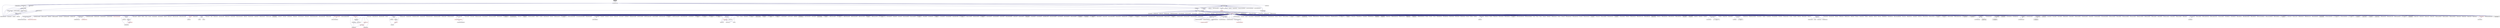 digraph "gatherer.hpp"
{
  edge [fontname="Helvetica",fontsize="10",labelfontname="Helvetica",labelfontsize="10"];
  node [fontname="Helvetica",fontsize="10",shape=record];
  Node103 [label="gatherer.hpp",height=0.2,width=0.4,color="black", fillcolor="grey75", style="filled", fontcolor="black"];
  Node103 -> Node104 [dir="back",color="midnightblue",fontsize="10",style="solid",fontname="Helvetica"];
  Node104 [label="parcelport.hpp",height=0.2,width=0.4,color="black", fillcolor="white", style="filled",URL="$df/ddd/parcelport_8hpp.html"];
  Node104 -> Node105 [dir="back",color="midnightblue",fontsize="10",style="solid",fontname="Helvetica"];
  Node105 [label="parcelset.hpp",height=0.2,width=0.4,color="black", fillcolor="white", style="filled",URL="$d3/df9/parcelset_8hpp.html"];
  Node105 -> Node106 [dir="back",color="midnightblue",fontsize="10",style="solid",fontname="Helvetica"];
  Node106 [label="runtime.hpp",height=0.2,width=0.4,color="black", fillcolor="white", style="filled",URL="$d5/d15/include_2runtime_8hpp.html"];
  Node106 -> Node107 [dir="back",color="midnightblue",fontsize="10",style="solid",fontname="Helvetica"];
  Node107 [label="async_io_action.cpp",height=0.2,width=0.4,color="black", fillcolor="white", style="filled",URL="$d3/df5/async__io__action_8cpp.html"];
  Node106 -> Node108 [dir="back",color="midnightblue",fontsize="10",style="solid",fontname="Helvetica"];
  Node108 [label="async_io_external.cpp",height=0.2,width=0.4,color="black", fillcolor="white", style="filled",URL="$da/d9a/async__io__external_8cpp.html"];
  Node106 -> Node109 [dir="back",color="midnightblue",fontsize="10",style="solid",fontname="Helvetica"];
  Node109 [label="async_io_low_level.cpp",height=0.2,width=0.4,color="black", fillcolor="white", style="filled",URL="$dc/d10/async__io__low__level_8cpp.html"];
  Node106 -> Node110 [dir="back",color="midnightblue",fontsize="10",style="solid",fontname="Helvetica"];
  Node110 [label="async_io_simple.cpp",height=0.2,width=0.4,color="black", fillcolor="white", style="filled",URL="$da/db7/async__io__simple_8cpp.html"];
  Node106 -> Node111 [dir="back",color="midnightblue",fontsize="10",style="solid",fontname="Helvetica"];
  Node111 [label="rnd_future_reduce.cpp",height=0.2,width=0.4,color="black", fillcolor="white", style="filled",URL="$d1/db5/rnd__future__reduce_8cpp.html"];
  Node106 -> Node112 [dir="back",color="midnightblue",fontsize="10",style="solid",fontname="Helvetica"];
  Node112 [label="oversubscribing_resource\l_partitioner.cpp",height=0.2,width=0.4,color="black", fillcolor="white", style="filled",URL="$dd/dee/oversubscribing__resource__partitioner_8cpp.html"];
  Node106 -> Node113 [dir="back",color="midnightblue",fontsize="10",style="solid",fontname="Helvetica"];
  Node113 [label="system_characteristics.hpp",height=0.2,width=0.4,color="black", fillcolor="white", style="filled",URL="$d0/d07/system__characteristics_8hpp.html"];
  Node113 -> Node112 [dir="back",color="midnightblue",fontsize="10",style="solid",fontname="Helvetica"];
  Node113 -> Node114 [dir="back",color="midnightblue",fontsize="10",style="solid",fontname="Helvetica"];
  Node114 [label="simple_resource_partitioner.cpp",height=0.2,width=0.4,color="black", fillcolor="white", style="filled",URL="$d5/df9/simple__resource__partitioner_8cpp.html"];
  Node106 -> Node114 [dir="back",color="midnightblue",fontsize="10",style="solid",fontname="Helvetica"];
  Node106 -> Node115 [dir="back",color="midnightblue",fontsize="10",style="solid",fontname="Helvetica"];
  Node115 [label="hpx.hpp",height=0.2,width=0.4,color="red", fillcolor="white", style="filled",URL="$d0/daa/hpx_8hpp.html"];
  Node115 -> Node116 [dir="back",color="midnightblue",fontsize="10",style="solid",fontname="Helvetica"];
  Node116 [label="1d_stencil_1.cpp",height=0.2,width=0.4,color="black", fillcolor="white", style="filled",URL="$d2/db1/1d__stencil__1_8cpp.html"];
  Node115 -> Node117 [dir="back",color="midnightblue",fontsize="10",style="solid",fontname="Helvetica"];
  Node117 [label="1d_stencil_2.cpp",height=0.2,width=0.4,color="black", fillcolor="white", style="filled",URL="$d3/dd1/1d__stencil__2_8cpp.html"];
  Node115 -> Node118 [dir="back",color="midnightblue",fontsize="10",style="solid",fontname="Helvetica"];
  Node118 [label="1d_stencil_3.cpp",height=0.2,width=0.4,color="black", fillcolor="white", style="filled",URL="$db/d19/1d__stencil__3_8cpp.html"];
  Node115 -> Node119 [dir="back",color="midnightblue",fontsize="10",style="solid",fontname="Helvetica"];
  Node119 [label="1d_stencil_4.cpp",height=0.2,width=0.4,color="black", fillcolor="white", style="filled",URL="$d1/d7d/1d__stencil__4_8cpp.html"];
  Node115 -> Node120 [dir="back",color="midnightblue",fontsize="10",style="solid",fontname="Helvetica"];
  Node120 [label="1d_stencil_4_parallel.cpp",height=0.2,width=0.4,color="black", fillcolor="white", style="filled",URL="$d6/d05/1d__stencil__4__parallel_8cpp.html"];
  Node115 -> Node121 [dir="back",color="midnightblue",fontsize="10",style="solid",fontname="Helvetica"];
  Node121 [label="1d_stencil_4_repart.cpp",height=0.2,width=0.4,color="black", fillcolor="white", style="filled",URL="$d0/d6b/1d__stencil__4__repart_8cpp.html"];
  Node115 -> Node122 [dir="back",color="midnightblue",fontsize="10",style="solid",fontname="Helvetica"];
  Node122 [label="1d_stencil_4_throttle.cpp",height=0.2,width=0.4,color="black", fillcolor="white", style="filled",URL="$d6/de5/1d__stencil__4__throttle_8cpp.html"];
  Node115 -> Node123 [dir="back",color="midnightblue",fontsize="10",style="solid",fontname="Helvetica"];
  Node123 [label="1d_stencil_5.cpp",height=0.2,width=0.4,color="black", fillcolor="white", style="filled",URL="$d7/d2a/1d__stencil__5_8cpp.html"];
  Node115 -> Node124 [dir="back",color="midnightblue",fontsize="10",style="solid",fontname="Helvetica"];
  Node124 [label="1d_stencil_6.cpp",height=0.2,width=0.4,color="black", fillcolor="white", style="filled",URL="$db/de7/1d__stencil__6_8cpp.html"];
  Node115 -> Node125 [dir="back",color="midnightblue",fontsize="10",style="solid",fontname="Helvetica"];
  Node125 [label="1d_stencil_7.cpp",height=0.2,width=0.4,color="black", fillcolor="white", style="filled",URL="$d4/d5a/1d__stencil__7_8cpp.html"];
  Node115 -> Node126 [dir="back",color="midnightblue",fontsize="10",style="solid",fontname="Helvetica"];
  Node126 [label="1d_stencil_8.cpp",height=0.2,width=0.4,color="black", fillcolor="white", style="filled",URL="$df/de0/1d__stencil__8_8cpp.html"];
  Node115 -> Node127 [dir="back",color="midnightblue",fontsize="10",style="solid",fontname="Helvetica"];
  Node127 [label="accumulator.cpp",height=0.2,width=0.4,color="black", fillcolor="white", style="filled",URL="$d1/d81/accumulator_8cpp.html"];
  Node115 -> Node128 [dir="back",color="midnightblue",fontsize="10",style="solid",fontname="Helvetica"];
  Node128 [label="accumulator.hpp",height=0.2,width=0.4,color="red", fillcolor="white", style="filled",URL="$d4/d9d/server_2accumulator_8hpp.html"];
  Node128 -> Node127 [dir="back",color="midnightblue",fontsize="10",style="solid",fontname="Helvetica"];
  Node115 -> Node131 [dir="back",color="midnightblue",fontsize="10",style="solid",fontname="Helvetica"];
  Node131 [label="template_function_accumulator.hpp",height=0.2,width=0.4,color="black", fillcolor="white", style="filled",URL="$d7/da6/server_2template__function__accumulator_8hpp.html"];
  Node131 -> Node132 [dir="back",color="midnightblue",fontsize="10",style="solid",fontname="Helvetica"];
  Node132 [label="template_function_accumulator.cpp",height=0.2,width=0.4,color="black", fillcolor="white", style="filled",URL="$d5/d02/template__function__accumulator_8cpp.html"];
  Node131 -> Node133 [dir="back",color="midnightblue",fontsize="10",style="solid",fontname="Helvetica"];
  Node133 [label="template_function_accumulator.hpp",height=0.2,width=0.4,color="red", fillcolor="white", style="filled",URL="$d3/de9/template__function__accumulator_8hpp.html"];
  Node115 -> Node135 [dir="back",color="midnightblue",fontsize="10",style="solid",fontname="Helvetica"];
  Node135 [label="template_accumulator.cpp",height=0.2,width=0.4,color="black", fillcolor="white", style="filled",URL="$d0/d4a/template__accumulator_8cpp.html"];
  Node115 -> Node132 [dir="back",color="midnightblue",fontsize="10",style="solid",fontname="Helvetica"];
  Node115 -> Node133 [dir="back",color="midnightblue",fontsize="10",style="solid",fontname="Helvetica"];
  Node115 -> Node136 [dir="back",color="midnightblue",fontsize="10",style="solid",fontname="Helvetica"];
  Node136 [label="allgather_module.cpp",height=0.2,width=0.4,color="black", fillcolor="white", style="filled",URL="$df/de4/allgather__module_8cpp.html"];
  Node115 -> Node137 [dir="back",color="midnightblue",fontsize="10",style="solid",fontname="Helvetica"];
  Node137 [label="allgather.cpp",height=0.2,width=0.4,color="black", fillcolor="white", style="filled",URL="$d7/d06/allgather_8cpp.html"];
  Node115 -> Node138 [dir="back",color="midnightblue",fontsize="10",style="solid",fontname="Helvetica"];
  Node138 [label="allgather_and_gate.cpp",height=0.2,width=0.4,color="black", fillcolor="white", style="filled",URL="$d1/d56/allgather__and__gate_8cpp.html"];
  Node115 -> Node139 [dir="back",color="midnightblue",fontsize="10",style="solid",fontname="Helvetica"];
  Node139 [label="ag_client.cpp",height=0.2,width=0.4,color="black", fillcolor="white", style="filled",URL="$d4/d5d/ag__client_8cpp.html"];
  Node115 -> Node140 [dir="back",color="midnightblue",fontsize="10",style="solid",fontname="Helvetica"];
  Node140 [label="hpx_thread_phase.cpp",height=0.2,width=0.4,color="black", fillcolor="white", style="filled",URL="$d5/dca/hpx__thread__phase_8cpp.html"];
  Node115 -> Node141 [dir="back",color="midnightblue",fontsize="10",style="solid",fontname="Helvetica"];
  Node141 [label="os_thread_num.cpp",height=0.2,width=0.4,color="black", fillcolor="white", style="filled",URL="$d2/dfb/os__thread__num_8cpp.html"];
  Node115 -> Node142 [dir="back",color="midnightblue",fontsize="10",style="solid",fontname="Helvetica"];
  Node142 [label="cancelable_action.cpp",height=0.2,width=0.4,color="black", fillcolor="white", style="filled",URL="$d5/d0c/cancelable__action_8cpp.html"];
  Node115 -> Node143 [dir="back",color="midnightblue",fontsize="10",style="solid",fontname="Helvetica"];
  Node143 [label="cancelable_action.hpp",height=0.2,width=0.4,color="black", fillcolor="white", style="filled",URL="$d5/d4d/server_2cancelable__action_8hpp.html"];
  Node143 -> Node142 [dir="back",color="midnightblue",fontsize="10",style="solid",fontname="Helvetica"];
  Node143 -> Node144 [dir="back",color="midnightblue",fontsize="10",style="solid",fontname="Helvetica"];
  Node144 [label="cancelable_action.hpp",height=0.2,width=0.4,color="red", fillcolor="white", style="filled",URL="$d0/da3/stubs_2cancelable__action_8hpp.html"];
  Node115 -> Node144 [dir="back",color="midnightblue",fontsize="10",style="solid",fontname="Helvetica"];
  Node115 -> Node146 [dir="back",color="midnightblue",fontsize="10",style="solid",fontname="Helvetica"];
  Node146 [label="cancelable_action_client.cpp",height=0.2,width=0.4,color="black", fillcolor="white", style="filled",URL="$d1/db8/cancelable__action__client_8cpp.html"];
  Node115 -> Node147 [dir="back",color="midnightblue",fontsize="10",style="solid",fontname="Helvetica"];
  Node147 [label="cublas_matmul.cpp",height=0.2,width=0.4,color="black", fillcolor="white", style="filled",URL="$dd/d84/cublas__matmul_8cpp.html"];
  Node115 -> Node148 [dir="back",color="midnightblue",fontsize="10",style="solid",fontname="Helvetica"];
  Node148 [label="win_perf_counters.cpp",height=0.2,width=0.4,color="black", fillcolor="white", style="filled",URL="$d8/d11/win__perf__counters_8cpp.html"];
  Node115 -> Node149 [dir="back",color="midnightblue",fontsize="10",style="solid",fontname="Helvetica"];
  Node149 [label="win_perf_counters.hpp",height=0.2,width=0.4,color="black", fillcolor="white", style="filled",URL="$d5/da7/win__perf__counters_8hpp.html"];
  Node115 -> Node150 [dir="back",color="midnightblue",fontsize="10",style="solid",fontname="Helvetica"];
  Node150 [label="hello_world_component.hpp",height=0.2,width=0.4,color="red", fillcolor="white", style="filled",URL="$df/df0/hello__world__component_8hpp.html"];
  Node115 -> Node153 [dir="back",color="midnightblue",fontsize="10",style="solid",fontname="Helvetica"];
  Node153 [label="interpolate1d.cpp",height=0.2,width=0.4,color="black", fillcolor="white", style="filled",URL="$d0/d05/interpolate1d_8cpp.html"];
  Node115 -> Node154 [dir="back",color="midnightblue",fontsize="10",style="solid",fontname="Helvetica"];
  Node154 [label="partition.hpp",height=0.2,width=0.4,color="black", fillcolor="white", style="filled",URL="$d0/d7a/examples_2interpolate1d_2interpolate1d_2partition_8hpp.html"];
  Node154 -> Node153 [dir="back",color="midnightblue",fontsize="10",style="solid",fontname="Helvetica"];
  Node154 -> Node155 [dir="back",color="midnightblue",fontsize="10",style="solid",fontname="Helvetica"];
  Node155 [label="interpolate1d.hpp",height=0.2,width=0.4,color="red", fillcolor="white", style="filled",URL="$d4/dc7/interpolate1d_8hpp.html"];
  Node155 -> Node153 [dir="back",color="midnightblue",fontsize="10",style="solid",fontname="Helvetica"];
  Node115 -> Node157 [dir="back",color="midnightblue",fontsize="10",style="solid",fontname="Helvetica"];
  Node157 [label="partition.hpp",height=0.2,width=0.4,color="black", fillcolor="white", style="filled",URL="$d0/dff/examples_2interpolate1d_2interpolate1d_2server_2partition_8hpp.html"];
  Node157 -> Node154 [dir="back",color="midnightblue",fontsize="10",style="solid",fontname="Helvetica"];
  Node157 -> Node158 [dir="back",color="midnightblue",fontsize="10",style="solid",fontname="Helvetica"];
  Node158 [label="partition.cpp",height=0.2,width=0.4,color="black", fillcolor="white", style="filled",URL="$d0/d4f/examples_2interpolate1d_2interpolate1d_2server_2partition_8cpp.html"];
  Node115 -> Node155 [dir="back",color="midnightblue",fontsize="10",style="solid",fontname="Helvetica"];
  Node115 -> Node159 [dir="back",color="midnightblue",fontsize="10",style="solid",fontname="Helvetica"];
  Node159 [label="read_values.cpp",height=0.2,width=0.4,color="black", fillcolor="white", style="filled",URL="$d0/d8c/interpolate1d_2interpolate1d_2read__values_8cpp.html"];
  Node115 -> Node158 [dir="back",color="midnightblue",fontsize="10",style="solid",fontname="Helvetica"];
  Node115 -> Node160 [dir="back",color="midnightblue",fontsize="10",style="solid",fontname="Helvetica"];
  Node160 [label="jacobi.cpp",height=0.2,width=0.4,color="black", fillcolor="white", style="filled",URL="$d2/d27/jacobi_8cpp.html"];
  Node115 -> Node161 [dir="back",color="midnightblue",fontsize="10",style="solid",fontname="Helvetica"];
  Node161 [label="grid.cpp",height=0.2,width=0.4,color="black", fillcolor="white", style="filled",URL="$d6/d1b/jacobi__component_2grid_8cpp.html"];
  Node115 -> Node162 [dir="back",color="midnightblue",fontsize="10",style="solid",fontname="Helvetica"];
  Node162 [label="row.cpp",height=0.2,width=0.4,color="black", fillcolor="white", style="filled",URL="$d3/d86/server_2row_8cpp.html"];
  Node115 -> Node163 [dir="back",color="midnightblue",fontsize="10",style="solid",fontname="Helvetica"];
  Node163 [label="solver.cpp",height=0.2,width=0.4,color="black", fillcolor="white", style="filled",URL="$d6/d94/solver_8cpp.html"];
  Node115 -> Node164 [dir="back",color="midnightblue",fontsize="10",style="solid",fontname="Helvetica"];
  Node164 [label="stencil_iterator.cpp",height=0.2,width=0.4,color="black", fillcolor="white", style="filled",URL="$d6/de1/server_2stencil__iterator_8cpp.html"];
  Node115 -> Node165 [dir="back",color="midnightblue",fontsize="10",style="solid",fontname="Helvetica"];
  Node165 [label="stencil_iterator.cpp",height=0.2,width=0.4,color="black", fillcolor="white", style="filled",URL="$d7/d71/stencil__iterator_8cpp.html"];
  Node115 -> Node166 [dir="back",color="midnightblue",fontsize="10",style="solid",fontname="Helvetica"];
  Node166 [label="jacobi.cpp",height=0.2,width=0.4,color="black", fillcolor="white", style="filled",URL="$d3/d44/smp_2jacobi_8cpp.html"];
  Node115 -> Node167 [dir="back",color="midnightblue",fontsize="10",style="solid",fontname="Helvetica"];
  Node167 [label="jacobi_hpx.cpp",height=0.2,width=0.4,color="black", fillcolor="white", style="filled",URL="$d8/d72/jacobi__hpx_8cpp.html"];
  Node115 -> Node168 [dir="back",color="midnightblue",fontsize="10",style="solid",fontname="Helvetica"];
  Node168 [label="jacobi_nonuniform.cpp",height=0.2,width=0.4,color="black", fillcolor="white", style="filled",URL="$dd/ddc/jacobi__nonuniform_8cpp.html"];
  Node115 -> Node169 [dir="back",color="midnightblue",fontsize="10",style="solid",fontname="Helvetica"];
  Node169 [label="jacobi_nonuniform_hpx.cpp",height=0.2,width=0.4,color="black", fillcolor="white", style="filled",URL="$de/d56/jacobi__nonuniform__hpx_8cpp.html"];
  Node115 -> Node170 [dir="back",color="midnightblue",fontsize="10",style="solid",fontname="Helvetica"];
  Node170 [label="nqueen.cpp",height=0.2,width=0.4,color="black", fillcolor="white", style="filled",URL="$db/dca/nqueen_8cpp.html"];
  Node115 -> Node171 [dir="back",color="midnightblue",fontsize="10",style="solid",fontname="Helvetica"];
  Node171 [label="nqueen.hpp",height=0.2,width=0.4,color="red", fillcolor="white", style="filled",URL="$de/d58/server_2nqueen_8hpp.html"];
  Node171 -> Node170 [dir="back",color="midnightblue",fontsize="10",style="solid",fontname="Helvetica"];
  Node115 -> Node174 [dir="back",color="midnightblue",fontsize="10",style="solid",fontname="Helvetica"];
  Node174 [label="nqueen_client.cpp",height=0.2,width=0.4,color="black", fillcolor="white", style="filled",URL="$d3/d5e/nqueen__client_8cpp.html"];
  Node115 -> Node175 [dir="back",color="midnightblue",fontsize="10",style="solid",fontname="Helvetica"];
  Node175 [label="sine.cpp",height=0.2,width=0.4,color="black", fillcolor="white", style="filled",URL="$d3/d0d/server_2sine_8cpp.html"];
  Node115 -> Node176 [dir="back",color="midnightblue",fontsize="10",style="solid",fontname="Helvetica"];
  Node176 [label="sine.hpp",height=0.2,width=0.4,color="black", fillcolor="white", style="filled",URL="$d8/dac/sine_8hpp.html"];
  Node176 -> Node175 [dir="back",color="midnightblue",fontsize="10",style="solid",fontname="Helvetica"];
  Node176 -> Node177 [dir="back",color="midnightblue",fontsize="10",style="solid",fontname="Helvetica"];
  Node177 [label="sine.cpp",height=0.2,width=0.4,color="black", fillcolor="white", style="filled",URL="$d5/dd8/sine_8cpp.html"];
  Node115 -> Node177 [dir="back",color="midnightblue",fontsize="10",style="solid",fontname="Helvetica"];
  Node115 -> Node178 [dir="back",color="midnightblue",fontsize="10",style="solid",fontname="Helvetica"];
  Node178 [label="sine_client.cpp",height=0.2,width=0.4,color="black", fillcolor="white", style="filled",URL="$db/d62/sine__client_8cpp.html"];
  Node115 -> Node179 [dir="back",color="midnightblue",fontsize="10",style="solid",fontname="Helvetica"];
  Node179 [label="qt.cpp",height=0.2,width=0.4,color="black", fillcolor="white", style="filled",URL="$df/d90/qt_8cpp.html"];
  Node115 -> Node180 [dir="back",color="midnightblue",fontsize="10",style="solid",fontname="Helvetica"];
  Node180 [label="queue_client.cpp",height=0.2,width=0.4,color="black", fillcolor="white", style="filled",URL="$d7/d96/queue__client_8cpp.html"];
  Node115 -> Node181 [dir="back",color="midnightblue",fontsize="10",style="solid",fontname="Helvetica"];
  Node181 [label="customize_async.cpp",height=0.2,width=0.4,color="black", fillcolor="white", style="filled",URL="$d0/d82/customize__async_8cpp.html"];
  Node115 -> Node182 [dir="back",color="midnightblue",fontsize="10",style="solid",fontname="Helvetica"];
  Node182 [label="data_actions.cpp",height=0.2,width=0.4,color="black", fillcolor="white", style="filled",URL="$dc/d68/data__actions_8cpp.html"];
  Node115 -> Node183 [dir="back",color="midnightblue",fontsize="10",style="solid",fontname="Helvetica"];
  Node183 [label="error_handling.cpp",height=0.2,width=0.4,color="black", fillcolor="white", style="filled",URL="$d9/d96/error__handling_8cpp.html"];
  Node115 -> Node184 [dir="back",color="midnightblue",fontsize="10",style="solid",fontname="Helvetica"];
  Node184 [label="event_synchronization.cpp",height=0.2,width=0.4,color="black", fillcolor="white", style="filled",URL="$d0/d35/event__synchronization_8cpp.html"];
  Node115 -> Node185 [dir="back",color="midnightblue",fontsize="10",style="solid",fontname="Helvetica"];
  Node185 [label="factorial.cpp",height=0.2,width=0.4,color="black", fillcolor="white", style="filled",URL="$d9/d00/factorial_8cpp.html"];
  Node115 -> Node186 [dir="back",color="midnightblue",fontsize="10",style="solid",fontname="Helvetica"];
  Node186 [label="file_serialization.cpp",height=0.2,width=0.4,color="black", fillcolor="white", style="filled",URL="$de/d58/file__serialization_8cpp.html"];
  Node115 -> Node187 [dir="back",color="midnightblue",fontsize="10",style="solid",fontname="Helvetica"];
  Node187 [label="init_globally.cpp",height=0.2,width=0.4,color="black", fillcolor="white", style="filled",URL="$d6/dad/init__globally_8cpp.html"];
  Node115 -> Node188 [dir="back",color="midnightblue",fontsize="10",style="solid",fontname="Helvetica"];
  Node188 [label="interest_calculator.cpp",height=0.2,width=0.4,color="black", fillcolor="white", style="filled",URL="$d2/d86/interest__calculator_8cpp.html"];
  Node115 -> Node189 [dir="back",color="midnightblue",fontsize="10",style="solid",fontname="Helvetica"];
  Node189 [label="non_atomic_rma.cpp",height=0.2,width=0.4,color="black", fillcolor="white", style="filled",URL="$d7/d8b/non__atomic__rma_8cpp.html"];
  Node115 -> Node190 [dir="back",color="midnightblue",fontsize="10",style="solid",fontname="Helvetica"];
  Node190 [label="partitioned_vector\l_spmd_foreach.cpp",height=0.2,width=0.4,color="black", fillcolor="white", style="filled",URL="$db/d7c/partitioned__vector__spmd__foreach_8cpp.html"];
  Node115 -> Node191 [dir="back",color="midnightblue",fontsize="10",style="solid",fontname="Helvetica"];
  Node191 [label="pipeline1.cpp",height=0.2,width=0.4,color="black", fillcolor="white", style="filled",URL="$d5/d77/pipeline1_8cpp.html"];
  Node115 -> Node192 [dir="back",color="midnightblue",fontsize="10",style="solid",fontname="Helvetica"];
  Node192 [label="quicksort.cpp",height=0.2,width=0.4,color="black", fillcolor="white", style="filled",URL="$d3/d1e/quicksort_8cpp.html"];
  Node115 -> Node193 [dir="back",color="midnightblue",fontsize="10",style="solid",fontname="Helvetica"];
  Node193 [label="receive_buffer.cpp",height=0.2,width=0.4,color="black", fillcolor="white", style="filled",URL="$d7/d10/receive__buffer_8cpp.html"];
  Node115 -> Node194 [dir="back",color="midnightblue",fontsize="10",style="solid",fontname="Helvetica"];
  Node194 [label="safe_object.cpp",height=0.2,width=0.4,color="black", fillcolor="white", style="filled",URL="$dd/d52/safe__object_8cpp.html"];
  Node115 -> Node195 [dir="back",color="midnightblue",fontsize="10",style="solid",fontname="Helvetica"];
  Node195 [label="sort_by_key_demo.cpp",height=0.2,width=0.4,color="black", fillcolor="white", style="filled",URL="$da/d20/sort__by__key__demo_8cpp.html"];
  Node115 -> Node196 [dir="back",color="midnightblue",fontsize="10",style="solid",fontname="Helvetica"];
  Node196 [label="timed_wake.cpp",height=0.2,width=0.4,color="black", fillcolor="white", style="filled",URL="$d8/df9/timed__wake_8cpp.html"];
  Node115 -> Node197 [dir="back",color="midnightblue",fontsize="10",style="solid",fontname="Helvetica"];
  Node197 [label="vector_counting_dotproduct.cpp",height=0.2,width=0.4,color="black", fillcolor="white", style="filled",URL="$df/de9/vector__counting__dotproduct_8cpp.html"];
  Node115 -> Node198 [dir="back",color="midnightblue",fontsize="10",style="solid",fontname="Helvetica"];
  Node198 [label="vector_zip_dotproduct.cpp",height=0.2,width=0.4,color="black", fillcolor="white", style="filled",URL="$dc/d18/vector__zip__dotproduct_8cpp.html"];
  Node115 -> Node199 [dir="back",color="midnightblue",fontsize="10",style="solid",fontname="Helvetica"];
  Node199 [label="zerocopy_rdma.cpp",height=0.2,width=0.4,color="black", fillcolor="white", style="filled",URL="$d1/dad/zerocopy__rdma_8cpp.html"];
  Node115 -> Node200 [dir="back",color="midnightblue",fontsize="10",style="solid",fontname="Helvetica"];
  Node200 [label="random_mem_access.cpp",height=0.2,width=0.4,color="black", fillcolor="white", style="filled",URL="$d1/d51/random__mem__access_8cpp.html"];
  Node115 -> Node201 [dir="back",color="midnightblue",fontsize="10",style="solid",fontname="Helvetica"];
  Node201 [label="random_mem_access.hpp",height=0.2,width=0.4,color="red", fillcolor="white", style="filled",URL="$d0/d19/server_2random__mem__access_8hpp.html"];
  Node201 -> Node200 [dir="back",color="midnightblue",fontsize="10",style="solid",fontname="Helvetica"];
  Node115 -> Node204 [dir="back",color="midnightblue",fontsize="10",style="solid",fontname="Helvetica"];
  Node204 [label="random_mem_access_client.cpp",height=0.2,width=0.4,color="black", fillcolor="white", style="filled",URL="$df/d1b/random__mem__access__client_8cpp.html"];
  Node115 -> Node112 [dir="back",color="midnightblue",fontsize="10",style="solid",fontname="Helvetica"];
  Node115 -> Node114 [dir="back",color="midnightblue",fontsize="10",style="solid",fontname="Helvetica"];
  Node115 -> Node205 [dir="back",color="midnightblue",fontsize="10",style="solid",fontname="Helvetica"];
  Node205 [label="dimension.hpp",height=0.2,width=0.4,color="red", fillcolor="white", style="filled",URL="$d6/d39/sheneos_2sheneos_2dimension_8hpp.html"];
  Node205 -> Node211 [dir="back",color="midnightblue",fontsize="10",style="solid",fontname="Helvetica"];
  Node211 [label="partition3d.hpp",height=0.2,width=0.4,color="black", fillcolor="white", style="filled",URL="$dd/dbf/server_2partition3d_8hpp.html"];
  Node211 -> Node212 [dir="back",color="midnightblue",fontsize="10",style="solid",fontname="Helvetica"];
  Node212 [label="partition3d.hpp",height=0.2,width=0.4,color="black", fillcolor="white", style="filled",URL="$d1/d50/partition3d_8hpp.html"];
  Node212 -> Node208 [dir="back",color="midnightblue",fontsize="10",style="solid",fontname="Helvetica"];
  Node208 [label="interpolator.cpp",height=0.2,width=0.4,color="black", fillcolor="white", style="filled",URL="$d5/d02/interpolator_8cpp.html"];
  Node212 -> Node213 [dir="back",color="midnightblue",fontsize="10",style="solid",fontname="Helvetica"];
  Node213 [label="interpolator.hpp",height=0.2,width=0.4,color="red", fillcolor="white", style="filled",URL="$dc/d3b/interpolator_8hpp.html"];
  Node213 -> Node208 [dir="back",color="midnightblue",fontsize="10",style="solid",fontname="Helvetica"];
  Node213 -> Node216 [dir="back",color="midnightblue",fontsize="10",style="solid",fontname="Helvetica"];
  Node216 [label="sheneos_test.cpp",height=0.2,width=0.4,color="black", fillcolor="white", style="filled",URL="$d4/d6e/sheneos__test_8cpp.html"];
  Node211 -> Node210 [dir="back",color="midnightblue",fontsize="10",style="solid",fontname="Helvetica"];
  Node210 [label="partition3d.cpp",height=0.2,width=0.4,color="black", fillcolor="white", style="filled",URL="$de/d70/partition3d_8cpp.html"];
  Node115 -> Node208 [dir="back",color="midnightblue",fontsize="10",style="solid",fontname="Helvetica"];
  Node115 -> Node212 [dir="back",color="midnightblue",fontsize="10",style="solid",fontname="Helvetica"];
  Node115 -> Node211 [dir="back",color="midnightblue",fontsize="10",style="solid",fontname="Helvetica"];
  Node115 -> Node213 [dir="back",color="midnightblue",fontsize="10",style="solid",fontname="Helvetica"];
  Node115 -> Node217 [dir="back",color="midnightblue",fontsize="10",style="solid",fontname="Helvetica"];
  Node217 [label="configuration.hpp",height=0.2,width=0.4,color="red", fillcolor="white", style="filled",URL="$dc/d0a/configuration_8hpp.html"];
  Node217 -> Node213 [dir="back",color="midnightblue",fontsize="10",style="solid",fontname="Helvetica"];
  Node115 -> Node209 [dir="back",color="midnightblue",fontsize="10",style="solid",fontname="Helvetica"];
  Node209 [label="read_values.cpp",height=0.2,width=0.4,color="black", fillcolor="white", style="filled",URL="$d7/da4/sheneos_2sheneos_2read__values_8cpp.html"];
  Node115 -> Node210 [dir="back",color="midnightblue",fontsize="10",style="solid",fontname="Helvetica"];
  Node115 -> Node216 [dir="back",color="midnightblue",fontsize="10",style="solid",fontname="Helvetica"];
  Node115 -> Node219 [dir="back",color="midnightblue",fontsize="10",style="solid",fontname="Helvetica"];
  Node219 [label="startup_shutdown.cpp",height=0.2,width=0.4,color="black", fillcolor="white", style="filled",URL="$d3/dfc/server_2startup__shutdown_8cpp.html"];
  Node115 -> Node220 [dir="back",color="midnightblue",fontsize="10",style="solid",fontname="Helvetica"];
  Node220 [label="startup_shutdown.cpp",height=0.2,width=0.4,color="black", fillcolor="white", style="filled",URL="$d0/ddb/startup__shutdown_8cpp.html"];
  Node115 -> Node221 [dir="back",color="midnightblue",fontsize="10",style="solid",fontname="Helvetica"];
  Node221 [label="spin.cpp",height=0.2,width=0.4,color="black", fillcolor="white", style="filled",URL="$d7/df2/spin_8cpp.html"];
  Node115 -> Node222 [dir="back",color="midnightblue",fontsize="10",style="solid",fontname="Helvetica"];
  Node222 [label="throttle.cpp",height=0.2,width=0.4,color="black", fillcolor="white", style="filled",URL="$de/d56/server_2throttle_8cpp.html"];
  Node115 -> Node223 [dir="back",color="midnightblue",fontsize="10",style="solid",fontname="Helvetica"];
  Node223 [label="throttle.hpp",height=0.2,width=0.4,color="black", fillcolor="white", style="filled",URL="$db/dc9/server_2throttle_8hpp.html"];
  Node223 -> Node222 [dir="back",color="midnightblue",fontsize="10",style="solid",fontname="Helvetica"];
  Node223 -> Node224 [dir="back",color="midnightblue",fontsize="10",style="solid",fontname="Helvetica"];
  Node224 [label="throttle.hpp",height=0.2,width=0.4,color="black", fillcolor="white", style="filled",URL="$d5/dec/stubs_2throttle_8hpp.html"];
  Node224 -> Node225 [dir="back",color="midnightblue",fontsize="10",style="solid",fontname="Helvetica"];
  Node225 [label="throttle.hpp",height=0.2,width=0.4,color="red", fillcolor="white", style="filled",URL="$d2/d2e/throttle_8hpp.html"];
  Node225 -> Node226 [dir="back",color="midnightblue",fontsize="10",style="solid",fontname="Helvetica"];
  Node226 [label="throttle.cpp",height=0.2,width=0.4,color="black", fillcolor="white", style="filled",URL="$db/d02/throttle_8cpp.html"];
  Node115 -> Node224 [dir="back",color="midnightblue",fontsize="10",style="solid",fontname="Helvetica"];
  Node115 -> Node226 [dir="back",color="midnightblue",fontsize="10",style="solid",fontname="Helvetica"];
  Node115 -> Node225 [dir="back",color="midnightblue",fontsize="10",style="solid",fontname="Helvetica"];
  Node115 -> Node228 [dir="back",color="midnightblue",fontsize="10",style="solid",fontname="Helvetica"];
  Node228 [label="transpose_await.cpp",height=0.2,width=0.4,color="black", fillcolor="white", style="filled",URL="$de/d68/transpose__await_8cpp.html"];
  Node115 -> Node229 [dir="back",color="midnightblue",fontsize="10",style="solid",fontname="Helvetica"];
  Node229 [label="transpose_block.cpp",height=0.2,width=0.4,color="black", fillcolor="white", style="filled",URL="$d0/de1/transpose__block_8cpp.html"];
  Node115 -> Node230 [dir="back",color="midnightblue",fontsize="10",style="solid",fontname="Helvetica"];
  Node230 [label="transpose_block_numa.cpp",height=0.2,width=0.4,color="black", fillcolor="white", style="filled",URL="$dd/d3b/transpose__block__numa_8cpp.html"];
  Node115 -> Node231 [dir="back",color="midnightblue",fontsize="10",style="solid",fontname="Helvetica"];
  Node231 [label="transpose_serial.cpp",height=0.2,width=0.4,color="black", fillcolor="white", style="filled",URL="$db/d74/transpose__serial_8cpp.html"];
  Node115 -> Node232 [dir="back",color="midnightblue",fontsize="10",style="solid",fontname="Helvetica"];
  Node232 [label="transpose_serial_block.cpp",height=0.2,width=0.4,color="black", fillcolor="white", style="filled",URL="$d8/daa/transpose__serial__block_8cpp.html"];
  Node115 -> Node233 [dir="back",color="midnightblue",fontsize="10",style="solid",fontname="Helvetica"];
  Node233 [label="transpose_serial_vector.cpp",height=0.2,width=0.4,color="black", fillcolor="white", style="filled",URL="$d4/d04/transpose__serial__vector_8cpp.html"];
  Node115 -> Node234 [dir="back",color="midnightblue",fontsize="10",style="solid",fontname="Helvetica"];
  Node234 [label="transpose_smp.cpp",height=0.2,width=0.4,color="black", fillcolor="white", style="filled",URL="$d2/d99/transpose__smp_8cpp.html"];
  Node115 -> Node235 [dir="back",color="midnightblue",fontsize="10",style="solid",fontname="Helvetica"];
  Node235 [label="transpose_smp_block.cpp",height=0.2,width=0.4,color="black", fillcolor="white", style="filled",URL="$da/d4d/transpose__smp__block_8cpp.html"];
  Node115 -> Node236 [dir="back",color="midnightblue",fontsize="10",style="solid",fontname="Helvetica"];
  Node236 [label="simple_central_tuplespace.hpp",height=0.2,width=0.4,color="red", fillcolor="white", style="filled",URL="$db/d69/server_2simple__central__tuplespace_8hpp.html"];
  Node236 -> Node237 [dir="back",color="midnightblue",fontsize="10",style="solid",fontname="Helvetica"];
  Node237 [label="simple_central_tuplespace.cpp",height=0.2,width=0.4,color="black", fillcolor="white", style="filled",URL="$d3/dec/simple__central__tuplespace_8cpp.html"];
  Node115 -> Node241 [dir="back",color="midnightblue",fontsize="10",style="solid",fontname="Helvetica"];
  Node241 [label="tuples_warehouse.hpp",height=0.2,width=0.4,color="black", fillcolor="white", style="filled",URL="$da/de6/tuples__warehouse_8hpp.html"];
  Node241 -> Node236 [dir="back",color="midnightblue",fontsize="10",style="solid",fontname="Helvetica"];
  Node115 -> Node237 [dir="back",color="midnightblue",fontsize="10",style="solid",fontname="Helvetica"];
  Node115 -> Node242 [dir="back",color="midnightblue",fontsize="10",style="solid",fontname="Helvetica"];
  Node242 [label="hpx_runtime.cpp",height=0.2,width=0.4,color="black", fillcolor="white", style="filled",URL="$d7/d1e/hpx__runtime_8cpp.html"];
  Node115 -> Node243 [dir="back",color="midnightblue",fontsize="10",style="solid",fontname="Helvetica"];
  Node243 [label="synchronize.cpp",height=0.2,width=0.4,color="black", fillcolor="white", style="filled",URL="$da/da2/synchronize_8cpp.html"];
  Node115 -> Node244 [dir="back",color="midnightblue",fontsize="10",style="solid",fontname="Helvetica"];
  Node244 [label="agas_cache_timings.cpp",height=0.2,width=0.4,color="black", fillcolor="white", style="filled",URL="$dd/d37/agas__cache__timings_8cpp.html"];
  Node115 -> Node245 [dir="back",color="midnightblue",fontsize="10",style="solid",fontname="Helvetica"];
  Node245 [label="async_overheads.cpp",height=0.2,width=0.4,color="black", fillcolor="white", style="filled",URL="$de/da6/async__overheads_8cpp.html"];
  Node115 -> Node246 [dir="back",color="midnightblue",fontsize="10",style="solid",fontname="Helvetica"];
  Node246 [label="coroutines_call_overhead.cpp",height=0.2,width=0.4,color="black", fillcolor="white", style="filled",URL="$da/d1e/coroutines__call__overhead_8cpp.html"];
  Node115 -> Node247 [dir="back",color="midnightblue",fontsize="10",style="solid",fontname="Helvetica"];
  Node247 [label="foreach_scaling.cpp",height=0.2,width=0.4,color="black", fillcolor="white", style="filled",URL="$d4/d94/foreach__scaling_8cpp.html"];
  Node115 -> Node248 [dir="back",color="midnightblue",fontsize="10",style="solid",fontname="Helvetica"];
  Node248 [label="function_object_wrapper\l_overhead.cpp",height=0.2,width=0.4,color="black", fillcolor="white", style="filled",URL="$d5/d6f/function__object__wrapper__overhead_8cpp.html"];
  Node115 -> Node249 [dir="back",color="midnightblue",fontsize="10",style="solid",fontname="Helvetica"];
  Node249 [label="hpx_homogeneous_timed\l_task_spawn_executors.cpp",height=0.2,width=0.4,color="black", fillcolor="white", style="filled",URL="$d1/d3b/hpx__homogeneous__timed__task__spawn__executors_8cpp.html"];
  Node115 -> Node250 [dir="back",color="midnightblue",fontsize="10",style="solid",fontname="Helvetica"];
  Node250 [label="htts2_hpx.cpp",height=0.2,width=0.4,color="black", fillcolor="white", style="filled",URL="$d2/daf/htts2__hpx_8cpp.html"];
  Node115 -> Node251 [dir="back",color="midnightblue",fontsize="10",style="solid",fontname="Helvetica"];
  Node251 [label="partitioned_vector\l_foreach.cpp",height=0.2,width=0.4,color="black", fillcolor="white", style="filled",URL="$df/d5f/partitioned__vector__foreach_8cpp.html"];
  Node115 -> Node252 [dir="back",color="midnightblue",fontsize="10",style="solid",fontname="Helvetica"];
  Node252 [label="serialization_overhead.cpp",height=0.2,width=0.4,color="black", fillcolor="white", style="filled",URL="$d3/df8/serialization__overhead_8cpp.html"];
  Node115 -> Node253 [dir="back",color="midnightblue",fontsize="10",style="solid",fontname="Helvetica"];
  Node253 [label="sizeof.cpp",height=0.2,width=0.4,color="black", fillcolor="white", style="filled",URL="$d3/d0f/sizeof_8cpp.html"];
  Node115 -> Node254 [dir="back",color="midnightblue",fontsize="10",style="solid",fontname="Helvetica"];
  Node254 [label="skynet.cpp",height=0.2,width=0.4,color="black", fillcolor="white", style="filled",URL="$d0/dc3/skynet_8cpp.html"];
  Node115 -> Node255 [dir="back",color="midnightblue",fontsize="10",style="solid",fontname="Helvetica"];
  Node255 [label="stencil3_iterators.cpp",height=0.2,width=0.4,color="black", fillcolor="white", style="filled",URL="$db/d9e/stencil3__iterators_8cpp.html"];
  Node115 -> Node256 [dir="back",color="midnightblue",fontsize="10",style="solid",fontname="Helvetica"];
  Node256 [label="stream.cpp",height=0.2,width=0.4,color="black", fillcolor="white", style="filled",URL="$da/d5f/stream_8cpp.html"];
  Node115 -> Node257 [dir="back",color="midnightblue",fontsize="10",style="solid",fontname="Helvetica"];
  Node257 [label="timed_task_spawn.cpp",height=0.2,width=0.4,color="black", fillcolor="white", style="filled",URL="$df/de1/timed__task__spawn_8cpp.html"];
  Node115 -> Node258 [dir="back",color="midnightblue",fontsize="10",style="solid",fontname="Helvetica"];
  Node258 [label="transform_reduce_binary\l_scaling.cpp",height=0.2,width=0.4,color="black", fillcolor="white", style="filled",URL="$d1/dae/transform__reduce__binary__scaling_8cpp.html"];
  Node115 -> Node259 [dir="back",color="midnightblue",fontsize="10",style="solid",fontname="Helvetica"];
  Node259 [label="transform_reduce_scaling.cpp",height=0.2,width=0.4,color="black", fillcolor="white", style="filled",URL="$db/d2a/transform__reduce__scaling_8cpp.html"];
  Node115 -> Node260 [dir="back",color="midnightblue",fontsize="10",style="solid",fontname="Helvetica"];
  Node260 [label="minmax_element_performance.cpp",height=0.2,width=0.4,color="black", fillcolor="white", style="filled",URL="$d9/d93/minmax__element__performance_8cpp.html"];
  Node115 -> Node261 [dir="back",color="midnightblue",fontsize="10",style="solid",fontname="Helvetica"];
  Node261 [label="barrier_performance.cpp",height=0.2,width=0.4,color="black", fillcolor="white", style="filled",URL="$d6/d6c/barrier__performance_8cpp.html"];
  Node115 -> Node262 [dir="back",color="midnightblue",fontsize="10",style="solid",fontname="Helvetica"];
  Node262 [label="network_storage.cpp",height=0.2,width=0.4,color="black", fillcolor="white", style="filled",URL="$db/daa/network__storage_8cpp.html"];
  Node115 -> Node263 [dir="back",color="midnightblue",fontsize="10",style="solid",fontname="Helvetica"];
  Node263 [label="simple_profiler.hpp",height=0.2,width=0.4,color="black", fillcolor="white", style="filled",URL="$d8/d02/simple__profiler_8hpp.html"];
  Node263 -> Node262 [dir="back",color="midnightblue",fontsize="10",style="solid",fontname="Helvetica"];
  Node115 -> Node264 [dir="back",color="midnightblue",fontsize="10",style="solid",fontname="Helvetica"];
  Node264 [label="osu_bcast.cpp",height=0.2,width=0.4,color="black", fillcolor="white", style="filled",URL="$d3/dca/osu__bcast_8cpp.html"];
  Node115 -> Node265 [dir="back",color="midnightblue",fontsize="10",style="solid",fontname="Helvetica"];
  Node265 [label="osu_bibw.cpp",height=0.2,width=0.4,color="black", fillcolor="white", style="filled",URL="$d2/d04/osu__bibw_8cpp.html"];
  Node115 -> Node266 [dir="back",color="midnightblue",fontsize="10",style="solid",fontname="Helvetica"];
  Node266 [label="osu_bw.cpp",height=0.2,width=0.4,color="black", fillcolor="white", style="filled",URL="$d4/d20/osu__bw_8cpp.html"];
  Node115 -> Node267 [dir="back",color="midnightblue",fontsize="10",style="solid",fontname="Helvetica"];
  Node267 [label="osu_latency.cpp",height=0.2,width=0.4,color="black", fillcolor="white", style="filled",URL="$df/d58/osu__latency_8cpp.html"];
  Node115 -> Node268 [dir="back",color="midnightblue",fontsize="10",style="solid",fontname="Helvetica"];
  Node268 [label="osu_multi_lat.cpp",height=0.2,width=0.4,color="black", fillcolor="white", style="filled",URL="$d7/d91/osu__multi__lat_8cpp.html"];
  Node115 -> Node269 [dir="back",color="midnightblue",fontsize="10",style="solid",fontname="Helvetica"];
  Node269 [label="osu_scatter.cpp",height=0.2,width=0.4,color="black", fillcolor="white", style="filled",URL="$d4/d4c/osu__scatter_8cpp.html"];
  Node115 -> Node270 [dir="back",color="midnightblue",fontsize="10",style="solid",fontname="Helvetica"];
  Node270 [label="pingpong_performance.cpp",height=0.2,width=0.4,color="black", fillcolor="white", style="filled",URL="$de/d03/pingpong__performance_8cpp.html"];
  Node115 -> Node271 [dir="back",color="midnightblue",fontsize="10",style="solid",fontname="Helvetica"];
  Node271 [label="benchmark_is_heap.cpp",height=0.2,width=0.4,color="black", fillcolor="white", style="filled",URL="$da/d4f/benchmark__is__heap_8cpp.html"];
  Node115 -> Node272 [dir="back",color="midnightblue",fontsize="10",style="solid",fontname="Helvetica"];
  Node272 [label="benchmark_is_heap_until.cpp",height=0.2,width=0.4,color="black", fillcolor="white", style="filled",URL="$dc/df5/benchmark__is__heap__until_8cpp.html"];
  Node115 -> Node273 [dir="back",color="midnightblue",fontsize="10",style="solid",fontname="Helvetica"];
  Node273 [label="benchmark_merge.cpp",height=0.2,width=0.4,color="black", fillcolor="white", style="filled",URL="$dd/d49/benchmark__merge_8cpp.html"];
  Node115 -> Node274 [dir="back",color="midnightblue",fontsize="10",style="solid",fontname="Helvetica"];
  Node274 [label="benchmark_partition.cpp",height=0.2,width=0.4,color="black", fillcolor="white", style="filled",URL="$d9/d88/benchmark__partition_8cpp.html"];
  Node115 -> Node275 [dir="back",color="midnightblue",fontsize="10",style="solid",fontname="Helvetica"];
  Node275 [label="benchmark_partition\l_copy.cpp",height=0.2,width=0.4,color="black", fillcolor="white", style="filled",URL="$d3/d0e/benchmark__partition__copy_8cpp.html"];
  Node115 -> Node276 [dir="back",color="midnightblue",fontsize="10",style="solid",fontname="Helvetica"];
  Node276 [label="benchmark_unique_copy.cpp",height=0.2,width=0.4,color="black", fillcolor="white", style="filled",URL="$d9/d53/benchmark__unique__copy_8cpp.html"];
  Node115 -> Node277 [dir="back",color="midnightblue",fontsize="10",style="solid",fontname="Helvetica"];
  Node277 [label="action_move_semantics.cpp",height=0.2,width=0.4,color="black", fillcolor="white", style="filled",URL="$d4/db3/action__move__semantics_8cpp.html"];
  Node115 -> Node278 [dir="back",color="midnightblue",fontsize="10",style="solid",fontname="Helvetica"];
  Node278 [label="movable_objects.cpp",height=0.2,width=0.4,color="black", fillcolor="white", style="filled",URL="$d8/d65/movable__objects_8cpp.html"];
  Node115 -> Node279 [dir="back",color="midnightblue",fontsize="10",style="solid",fontname="Helvetica"];
  Node279 [label="duplicate_id_registration\l_1596.cpp",height=0.2,width=0.4,color="black", fillcolor="white", style="filled",URL="$db/d8d/duplicate__id__registration__1596_8cpp.html"];
  Node115 -> Node280 [dir="back",color="midnightblue",fontsize="10",style="solid",fontname="Helvetica"];
  Node280 [label="pass_by_value_id_type\l_action.cpp",height=0.2,width=0.4,color="black", fillcolor="white", style="filled",URL="$d0/de6/pass__by__value__id__type__action_8cpp.html"];
  Node115 -> Node281 [dir="back",color="midnightblue",fontsize="10",style="solid",fontname="Helvetica"];
  Node281 [label="register_with_basename\l_1804.cpp",height=0.2,width=0.4,color="black", fillcolor="white", style="filled",URL="$db/d95/register__with__basename__1804_8cpp.html"];
  Node115 -> Node282 [dir="back",color="midnightblue",fontsize="10",style="solid",fontname="Helvetica"];
  Node282 [label="send_gid_keep_component\l_1624.cpp",height=0.2,width=0.4,color="black", fillcolor="white", style="filled",URL="$d9/d49/send__gid__keep__component__1624_8cpp.html"];
  Node115 -> Node283 [dir="back",color="midnightblue",fontsize="10",style="solid",fontname="Helvetica"];
  Node283 [label="algorithms.cc",height=0.2,width=0.4,color="black", fillcolor="white", style="filled",URL="$d5/d1b/algorithms_8cc.html"];
  Node115 -> Node284 [dir="back",color="midnightblue",fontsize="10",style="solid",fontname="Helvetica"];
  Node284 [label="matrix_hpx.hh",height=0.2,width=0.4,color="black", fillcolor="white", style="filled",URL="$d5/d89/matrix__hpx_8hh.html"];
  Node284 -> Node285 [dir="back",color="midnightblue",fontsize="10",style="solid",fontname="Helvetica"];
  Node285 [label="block_matrix.hh",height=0.2,width=0.4,color="red", fillcolor="white", style="filled",URL="$dc/de8/block__matrix_8hh.html"];
  Node285 -> Node283 [dir="back",color="midnightblue",fontsize="10",style="solid",fontname="Helvetica"];
  Node285 -> Node289 [dir="back",color="midnightblue",fontsize="10",style="solid",fontname="Helvetica"];
  Node289 [label="block_matrix.cc",height=0.2,width=0.4,color="black", fillcolor="white", style="filled",URL="$de/d88/block__matrix_8cc.html"];
  Node285 -> Node288 [dir="back",color="midnightblue",fontsize="10",style="solid",fontname="Helvetica"];
  Node288 [label="tests.cc",height=0.2,width=0.4,color="black", fillcolor="white", style="filled",URL="$d6/d96/tests_8cc.html"];
  Node284 -> Node283 [dir="back",color="midnightblue",fontsize="10",style="solid",fontname="Helvetica"];
  Node284 -> Node287 [dir="back",color="midnightblue",fontsize="10",style="solid",fontname="Helvetica"];
  Node287 [label="matrix_hpx.cc",height=0.2,width=0.4,color="black", fillcolor="white", style="filled",URL="$d7/d32/matrix__hpx_8cc.html"];
  Node115 -> Node285 [dir="back",color="midnightblue",fontsize="10",style="solid",fontname="Helvetica"];
  Node115 -> Node289 [dir="back",color="midnightblue",fontsize="10",style="solid",fontname="Helvetica"];
  Node115 -> Node290 [dir="back",color="midnightblue",fontsize="10",style="solid",fontname="Helvetica"];
  Node290 [label="main.cc",height=0.2,width=0.4,color="black", fillcolor="white", style="filled",URL="$d9/d0f/main_8cc.html"];
  Node115 -> Node291 [dir="back",color="midnightblue",fontsize="10",style="solid",fontname="Helvetica"];
  Node291 [label="matrix.cc",height=0.2,width=0.4,color="black", fillcolor="white", style="filled",URL="$d7/dea/matrix_8cc.html"];
  Node115 -> Node287 [dir="back",color="midnightblue",fontsize="10",style="solid",fontname="Helvetica"];
  Node115 -> Node288 [dir="back",color="midnightblue",fontsize="10",style="solid",fontname="Helvetica"];
  Node115 -> Node292 [dir="back",color="midnightblue",fontsize="10",style="solid",fontname="Helvetica"];
  Node292 [label="client_1950.cpp",height=0.2,width=0.4,color="black", fillcolor="white", style="filled",URL="$d0/d79/client__1950_8cpp.html"];
  Node115 -> Node293 [dir="back",color="midnightblue",fontsize="10",style="solid",fontname="Helvetica"];
  Node293 [label="commandline_options\l_1437.cpp",height=0.2,width=0.4,color="black", fillcolor="white", style="filled",URL="$d5/dbd/commandline__options__1437_8cpp.html"];
  Node115 -> Node294 [dir="back",color="midnightblue",fontsize="10",style="solid",fontname="Helvetica"];
  Node294 [label="moveonly_constructor\l_arguments_1405.cpp",height=0.2,width=0.4,color="black", fillcolor="white", style="filled",URL="$d3/dcf/moveonly__constructor__arguments__1405_8cpp.html"];
  Node115 -> Node295 [dir="back",color="midnightblue",fontsize="10",style="solid",fontname="Helvetica"];
  Node295 [label="partitioned_vector\l_2201.cpp",height=0.2,width=0.4,color="black", fillcolor="white", style="filled",URL="$dc/d39/partitioned__vector__2201_8cpp.html"];
  Node115 -> Node296 [dir="back",color="midnightblue",fontsize="10",style="solid",fontname="Helvetica"];
  Node296 [label="dynamic_counters_loaded\l_1508.cpp",height=0.2,width=0.4,color="black", fillcolor="white", style="filled",URL="$db/d58/dynamic__counters__loaded__1508_8cpp.html"];
  Node115 -> Node297 [dir="back",color="midnightblue",fontsize="10",style="solid",fontname="Helvetica"];
  Node297 [label="id_type_ref_counting\l_1032.cpp",height=0.2,width=0.4,color="black", fillcolor="white", style="filled",URL="$d8/dfd/id__type__ref__counting__1032_8cpp.html"];
  Node115 -> Node298 [dir="back",color="midnightblue",fontsize="10",style="solid",fontname="Helvetica"];
  Node298 [label="lost_output_2236.cpp",height=0.2,width=0.4,color="black", fillcolor="white", style="filled",URL="$db/dd0/lost__output__2236_8cpp.html"];
  Node115 -> Node299 [dir="back",color="midnightblue",fontsize="10",style="solid",fontname="Helvetica"];
  Node299 [label="no_output_1173.cpp",height=0.2,width=0.4,color="black", fillcolor="white", style="filled",URL="$de/d67/no__output__1173_8cpp.html"];
  Node115 -> Node300 [dir="back",color="midnightblue",fontsize="10",style="solid",fontname="Helvetica"];
  Node300 [label="after_588.cpp",height=0.2,width=0.4,color="black", fillcolor="white", style="filled",URL="$dc/dc0/after__588_8cpp.html"];
  Node115 -> Node301 [dir="back",color="midnightblue",fontsize="10",style="solid",fontname="Helvetica"];
  Node301 [label="async_callback_with\l_bound_callback.cpp",height=0.2,width=0.4,color="black", fillcolor="white", style="filled",URL="$d2/dae/async__callback__with__bound__callback_8cpp.html"];
  Node115 -> Node302 [dir="back",color="midnightblue",fontsize="10",style="solid",fontname="Helvetica"];
  Node302 [label="async_unwrap_1037.cpp",height=0.2,width=0.4,color="black", fillcolor="white", style="filled",URL="$d4/d13/async__unwrap__1037_8cpp.html"];
  Node115 -> Node303 [dir="back",color="midnightblue",fontsize="10",style="solid",fontname="Helvetica"];
  Node303 [label="barrier_hang.cpp",height=0.2,width=0.4,color="black", fillcolor="white", style="filled",URL="$dd/d8b/barrier__hang_8cpp.html"];
  Node115 -> Node304 [dir="back",color="midnightblue",fontsize="10",style="solid",fontname="Helvetica"];
  Node304 [label="call_promise_get_gid\l_more_than_once.cpp",height=0.2,width=0.4,color="black", fillcolor="white", style="filled",URL="$d4/dd8/call__promise__get__gid__more__than__once_8cpp.html"];
  Node115 -> Node305 [dir="back",color="midnightblue",fontsize="10",style="solid",fontname="Helvetica"];
  Node305 [label="channel_register_as\l_2722.cpp",height=0.2,width=0.4,color="black", fillcolor="white", style="filled",URL="$d4/d98/channel__register__as__2722_8cpp.html"];
  Node115 -> Node306 [dir="back",color="midnightblue",fontsize="10",style="solid",fontname="Helvetica"];
  Node306 [label="dataflow_action_2008.cpp",height=0.2,width=0.4,color="black", fillcolor="white", style="filled",URL="$da/dad/dataflow__action__2008_8cpp.html"];
  Node115 -> Node307 [dir="back",color="midnightblue",fontsize="10",style="solid",fontname="Helvetica"];
  Node307 [label="dataflow_const_functor\l_773.cpp",height=0.2,width=0.4,color="black", fillcolor="white", style="filled",URL="$d3/df2/dataflow__const__functor__773_8cpp.html"];
  Node115 -> Node308 [dir="back",color="midnightblue",fontsize="10",style="solid",fontname="Helvetica"];
  Node308 [label="dataflow_future_swap.cpp",height=0.2,width=0.4,color="black", fillcolor="white", style="filled",URL="$dc/d8c/dataflow__future__swap_8cpp.html"];
  Node115 -> Node309 [dir="back",color="midnightblue",fontsize="10",style="solid",fontname="Helvetica"];
  Node309 [label="dataflow_future_swap2.cpp",height=0.2,width=0.4,color="black", fillcolor="white", style="filled",URL="$d1/db3/dataflow__future__swap2_8cpp.html"];
  Node115 -> Node310 [dir="back",color="midnightblue",fontsize="10",style="solid",fontname="Helvetica"];
  Node310 [label="dataflow_launch_775.cpp",height=0.2,width=0.4,color="black", fillcolor="white", style="filled",URL="$d7/d0d/dataflow__launch__775_8cpp.html"];
  Node115 -> Node311 [dir="back",color="midnightblue",fontsize="10",style="solid",fontname="Helvetica"];
  Node311 [label="dataflow_recursion\l_1613.cpp",height=0.2,width=0.4,color="black", fillcolor="white", style="filled",URL="$d0/d1f/dataflow__recursion__1613_8cpp.html"];
  Node115 -> Node312 [dir="back",color="midnightblue",fontsize="10",style="solid",fontname="Helvetica"];
  Node312 [label="dataflow_using_774.cpp",height=0.2,width=0.4,color="black", fillcolor="white", style="filled",URL="$d7/dfa/dataflow__using__774_8cpp.html"];
  Node115 -> Node313 [dir="back",color="midnightblue",fontsize="10",style="solid",fontname="Helvetica"];
  Node313 [label="exception_from_continuation\l_1613.cpp",height=0.2,width=0.4,color="black", fillcolor="white", style="filled",URL="$db/d28/exception__from__continuation__1613_8cpp.html"];
  Node115 -> Node314 [dir="back",color="midnightblue",fontsize="10",style="solid",fontname="Helvetica"];
  Node314 [label="fail_future_2667.cpp",height=0.2,width=0.4,color="black", fillcolor="white", style="filled",URL="$db/d7e/fail__future__2667_8cpp.html"];
  Node115 -> Node315 [dir="back",color="midnightblue",fontsize="10",style="solid",fontname="Helvetica"];
  Node315 [label="future_2667.cpp",height=0.2,width=0.4,color="black", fillcolor="white", style="filled",URL="$d2/dfd/future__2667_8cpp.html"];
  Node115 -> Node316 [dir="back",color="midnightblue",fontsize="10",style="solid",fontname="Helvetica"];
  Node316 [label="future_790.cpp",height=0.2,width=0.4,color="black", fillcolor="white", style="filled",URL="$de/d3d/future__790_8cpp.html"];
  Node115 -> Node317 [dir="back",color="midnightblue",fontsize="10",style="solid",fontname="Helvetica"];
  Node317 [label="future_unwrap_1182.cpp",height=0.2,width=0.4,color="black", fillcolor="white", style="filled",URL="$df/d7a/future__unwrap__1182_8cpp.html"];
  Node115 -> Node318 [dir="back",color="midnightblue",fontsize="10",style="solid",fontname="Helvetica"];
  Node318 [label="future_unwrap_878.cpp",height=0.2,width=0.4,color="black", fillcolor="white", style="filled",URL="$d9/ddf/future__unwrap__878_8cpp.html"];
  Node115 -> Node319 [dir="back",color="midnightblue",fontsize="10",style="solid",fontname="Helvetica"];
  Node319 [label="ignore_while_locked\l_1485.cpp",height=0.2,width=0.4,color="black", fillcolor="white", style="filled",URL="$db/d24/ignore__while__locked__1485_8cpp.html"];
  Node115 -> Node320 [dir="back",color="midnightblue",fontsize="10",style="solid",fontname="Helvetica"];
  Node320 [label="lifetime_588.cpp",height=0.2,width=0.4,color="black", fillcolor="white", style="filled",URL="$d7/dca/lifetime__588_8cpp.html"];
  Node115 -> Node321 [dir="back",color="midnightblue",fontsize="10",style="solid",fontname="Helvetica"];
  Node321 [label="lifetime_588_1.cpp",height=0.2,width=0.4,color="black", fillcolor="white", style="filled",URL="$de/d75/lifetime__588__1_8cpp.html"];
  Node115 -> Node322 [dir="back",color="midnightblue",fontsize="10",style="solid",fontname="Helvetica"];
  Node322 [label="multiple_gather_ops\l_2001.cpp",height=0.2,width=0.4,color="black", fillcolor="white", style="filled",URL="$d3/d95/multiple__gather__ops__2001_8cpp.html"];
  Node115 -> Node323 [dir="back",color="midnightblue",fontsize="10",style="solid",fontname="Helvetica"];
  Node323 [label="promise_1620.cpp",height=0.2,width=0.4,color="black", fillcolor="white", style="filled",URL="$d2/d67/promise__1620_8cpp.html"];
  Node115 -> Node324 [dir="back",color="midnightblue",fontsize="10",style="solid",fontname="Helvetica"];
  Node324 [label="promise_leak_996.cpp",height=0.2,width=0.4,color="black", fillcolor="white", style="filled",URL="$d0/d7e/promise__leak__996_8cpp.html"];
  Node115 -> Node325 [dir="back",color="midnightblue",fontsize="10",style="solid",fontname="Helvetica"];
  Node325 [label="receive_buffer_1733.cpp",height=0.2,width=0.4,color="black", fillcolor="white", style="filled",URL="$d1/d0e/receive__buffer__1733_8cpp.html"];
  Node115 -> Node326 [dir="back",color="midnightblue",fontsize="10",style="solid",fontname="Helvetica"];
  Node326 [label="safely_destroy_promise\l_1481.cpp",height=0.2,width=0.4,color="black", fillcolor="white", style="filled",URL="$dd/d62/safely__destroy__promise__1481_8cpp.html"];
  Node115 -> Node327 [dir="back",color="midnightblue",fontsize="10",style="solid",fontname="Helvetica"];
  Node327 [label="set_hpx_limit_798.cpp",height=0.2,width=0.4,color="black", fillcolor="white", style="filled",URL="$d2/dfb/set__hpx__limit__798_8cpp.html"];
  Node115 -> Node328 [dir="back",color="midnightblue",fontsize="10",style="solid",fontname="Helvetica"];
  Node328 [label="shared_mutex_1702.cpp",height=0.2,width=0.4,color="black", fillcolor="white", style="filled",URL="$d2/d66/shared__mutex__1702_8cpp.html"];
  Node115 -> Node329 [dir="back",color="midnightblue",fontsize="10",style="solid",fontname="Helvetica"];
  Node329 [label="shared_stated_leaked\l_1211.cpp",height=0.2,width=0.4,color="black", fillcolor="white", style="filled",URL="$dc/dce/shared__stated__leaked__1211_8cpp.html"];
  Node115 -> Node330 [dir="back",color="midnightblue",fontsize="10",style="solid",fontname="Helvetica"];
  Node330 [label="split_future_2246.cpp",height=0.2,width=0.4,color="black", fillcolor="white", style="filled",URL="$db/d2b/split__future__2246_8cpp.html"];
  Node115 -> Node331 [dir="back",color="midnightblue",fontsize="10",style="solid",fontname="Helvetica"];
  Node331 [label="wait_all_hang_1946.cpp",height=0.2,width=0.4,color="black", fillcolor="white", style="filled",URL="$d5/d69/wait__all__hang__1946_8cpp.html"];
  Node115 -> Node332 [dir="back",color="midnightblue",fontsize="10",style="solid",fontname="Helvetica"];
  Node332 [label="wait_for_1751.cpp",height=0.2,width=0.4,color="black", fillcolor="white", style="filled",URL="$d9/d48/wait__for__1751_8cpp.html"];
  Node115 -> Node333 [dir="back",color="midnightblue",fontsize="10",style="solid",fontname="Helvetica"];
  Node333 [label="when_all_vectors_1623.cpp",height=0.2,width=0.4,color="black", fillcolor="white", style="filled",URL="$dd/d2e/when__all__vectors__1623_8cpp.html"];
  Node115 -> Node334 [dir="back",color="midnightblue",fontsize="10",style="solid",fontname="Helvetica"];
  Node334 [label="multiple_init.cpp",height=0.2,width=0.4,color="black", fillcolor="white", style="filled",URL="$df/d43/multiple__init_8cpp.html"];
  Node115 -> Node335 [dir="back",color="midnightblue",fontsize="10",style="solid",fontname="Helvetica"];
  Node335 [label="is_executor_1691.cpp",height=0.2,width=0.4,color="black", fillcolor="white", style="filled",URL="$d2/d1e/is__executor__1691_8cpp.html"];
  Node115 -> Node336 [dir="back",color="midnightblue",fontsize="10",style="solid",fontname="Helvetica"];
  Node336 [label="for_each_annotated\l_function.cpp",height=0.2,width=0.4,color="black", fillcolor="white", style="filled",URL="$d5/dbf/for__each__annotated__function_8cpp.html"];
  Node115 -> Node337 [dir="back",color="midnightblue",fontsize="10",style="solid",fontname="Helvetica"];
  Node337 [label="for_loop_2281.cpp",height=0.2,width=0.4,color="black", fillcolor="white", style="filled",URL="$de/d36/for__loop__2281_8cpp.html"];
  Node115 -> Node338 [dir="back",color="midnightblue",fontsize="10",style="solid",fontname="Helvetica"];
  Node338 [label="minimal_findend.cpp",height=0.2,width=0.4,color="black", fillcolor="white", style="filled",URL="$da/d34/minimal__findend_8cpp.html"];
  Node115 -> Node339 [dir="back",color="midnightblue",fontsize="10",style="solid",fontname="Helvetica"];
  Node339 [label="scan_different_inits.cpp",height=0.2,width=0.4,color="black", fillcolor="white", style="filled",URL="$d6/d4b/scan__different__inits_8cpp.html"];
  Node115 -> Node340 [dir="back",color="midnightblue",fontsize="10",style="solid",fontname="Helvetica"];
  Node340 [label="scan_non_commutative.cpp",height=0.2,width=0.4,color="black", fillcolor="white", style="filled",URL="$d8/de4/scan__non__commutative_8cpp.html"];
  Node115 -> Node341 [dir="back",color="midnightblue",fontsize="10",style="solid",fontname="Helvetica"];
  Node341 [label="scan_shortlength.cpp",height=0.2,width=0.4,color="black", fillcolor="white", style="filled",URL="$de/d75/scan__shortlength_8cpp.html"];
  Node115 -> Node342 [dir="back",color="midnightblue",fontsize="10",style="solid",fontname="Helvetica"];
  Node342 [label="search_zerolength.cpp",height=0.2,width=0.4,color="black", fillcolor="white", style="filled",URL="$d0/d9f/search__zerolength_8cpp.html"];
  Node115 -> Node343 [dir="back",color="midnightblue",fontsize="10",style="solid",fontname="Helvetica"];
  Node343 [label="static_chunker_2282.cpp",height=0.2,width=0.4,color="black", fillcolor="white", style="filled",URL="$d5/d52/static__chunker__2282_8cpp.html"];
  Node115 -> Node344 [dir="back",color="midnightblue",fontsize="10",style="solid",fontname="Helvetica"];
  Node344 [label="papi_counters_active\l_interface.cpp",height=0.2,width=0.4,color="black", fillcolor="white", style="filled",URL="$db/dd5/papi__counters__active__interface_8cpp.html"];
  Node115 -> Node345 [dir="back",color="midnightblue",fontsize="10",style="solid",fontname="Helvetica"];
  Node345 [label="papi_counters_basic\l_functions.cpp",height=0.2,width=0.4,color="black", fillcolor="white", style="filled",URL="$da/dc8/papi__counters__basic__functions_8cpp.html"];
  Node115 -> Node346 [dir="back",color="midnightblue",fontsize="10",style="solid",fontname="Helvetica"];
  Node346 [label="papi_counters_segfault\l_1890.cpp",height=0.2,width=0.4,color="black", fillcolor="white", style="filled",URL="$df/d76/papi__counters__segfault__1890_8cpp.html"];
  Node115 -> Node347 [dir="back",color="midnightblue",fontsize="10",style="solid",fontname="Helvetica"];
  Node347 [label="statistics_2666.cpp",height=0.2,width=0.4,color="black", fillcolor="white", style="filled",URL="$d7/d98/statistics__2666_8cpp.html"];
  Node115 -> Node348 [dir="back",color="midnightblue",fontsize="10",style="solid",fontname="Helvetica"];
  Node348 [label="uptime_1737.cpp",height=0.2,width=0.4,color="black", fillcolor="white", style="filled",URL="$d7/d12/uptime__1737_8cpp.html"];
  Node115 -> Node349 [dir="back",color="midnightblue",fontsize="10",style="solid",fontname="Helvetica"];
  Node349 [label="block_os_threads_1036.cpp",height=0.2,width=0.4,color="black", fillcolor="white", style="filled",URL="$d7/d92/block__os__threads__1036_8cpp.html"];
  Node115 -> Node350 [dir="back",color="midnightblue",fontsize="10",style="solid",fontname="Helvetica"];
  Node350 [label="resume_priority.cpp",height=0.2,width=0.4,color="black", fillcolor="white", style="filled",URL="$de/d5e/resume__priority_8cpp.html"];
  Node115 -> Node351 [dir="back",color="midnightblue",fontsize="10",style="solid",fontname="Helvetica"];
  Node351 [label="thread_data_1111.cpp",height=0.2,width=0.4,color="black", fillcolor="white", style="filled",URL="$d5/d15/thread__data__1111_8cpp.html"];
  Node115 -> Node352 [dir="back",color="midnightblue",fontsize="10",style="solid",fontname="Helvetica"];
  Node352 [label="thread_pool_executor\l_1112.cpp",height=0.2,width=0.4,color="black", fillcolor="white", style="filled",URL="$df/daa/thread__pool__executor__1112_8cpp.html"];
  Node115 -> Node353 [dir="back",color="midnightblue",fontsize="10",style="solid",fontname="Helvetica"];
  Node353 [label="thread_pool_executor\l_1114.cpp",height=0.2,width=0.4,color="black", fillcolor="white", style="filled",URL="$d8/d63/thread__pool__executor__1114_8cpp.html"];
  Node115 -> Node354 [dir="back",color="midnightblue",fontsize="10",style="solid",fontname="Helvetica"];
  Node354 [label="thread_rescheduling.cpp",height=0.2,width=0.4,color="black", fillcolor="white", style="filled",URL="$d6/d6d/thread__rescheduling_8cpp.html"];
  Node115 -> Node355 [dir="back",color="midnightblue",fontsize="10",style="solid",fontname="Helvetica"];
  Node355 [label="thread_suspend_duration.cpp",height=0.2,width=0.4,color="black", fillcolor="white", style="filled",URL="$db/d59/thread__suspend__duration_8cpp.html"];
  Node115 -> Node356 [dir="back",color="midnightblue",fontsize="10",style="solid",fontname="Helvetica"];
  Node356 [label="thread_suspend_pending.cpp",height=0.2,width=0.4,color="black", fillcolor="white", style="filled",URL="$de/d29/thread__suspend__pending_8cpp.html"];
  Node115 -> Node357 [dir="back",color="midnightblue",fontsize="10",style="solid",fontname="Helvetica"];
  Node357 [label="threads_all_1422.cpp",height=0.2,width=0.4,color="black", fillcolor="white", style="filled",URL="$d2/d38/threads__all__1422_8cpp.html"];
  Node115 -> Node358 [dir="back",color="midnightblue",fontsize="10",style="solid",fontname="Helvetica"];
  Node358 [label="unhandled_exception\l_582.cpp",height=0.2,width=0.4,color="black", fillcolor="white", style="filled",URL="$d9/d1e/unhandled__exception__582_8cpp.html"];
  Node115 -> Node359 [dir="back",color="midnightblue",fontsize="10",style="solid",fontname="Helvetica"];
  Node359 [label="configuration_1572.cpp",height=0.2,width=0.4,color="black", fillcolor="white", style="filled",URL="$d9/d26/configuration__1572_8cpp.html"];
  Node115 -> Node360 [dir="back",color="midnightblue",fontsize="10",style="solid",fontname="Helvetica"];
  Node360 [label="function_argument.cpp",height=0.2,width=0.4,color="black", fillcolor="white", style="filled",URL="$db/da3/function__argument_8cpp.html"];
  Node115 -> Node361 [dir="back",color="midnightblue",fontsize="10",style="solid",fontname="Helvetica"];
  Node361 [label="serialize_buffer_1069.cpp",height=0.2,width=0.4,color="black", fillcolor="white", style="filled",URL="$d4/dc0/serialize__buffer__1069_8cpp.html"];
  Node115 -> Node362 [dir="back",color="midnightblue",fontsize="10",style="solid",fontname="Helvetica"];
  Node362 [label="unwrapped_1528.cpp",height=0.2,width=0.4,color="black", fillcolor="white", style="filled",URL="$d7/d63/unwrapped__1528_8cpp.html"];
  Node115 -> Node363 [dir="back",color="midnightblue",fontsize="10",style="solid",fontname="Helvetica"];
  Node363 [label="managed_refcnt_checker.cpp",height=0.2,width=0.4,color="black", fillcolor="white", style="filled",URL="$d3/d8d/managed__refcnt__checker_8cpp.html"];
  Node115 -> Node364 [dir="back",color="midnightblue",fontsize="10",style="solid",fontname="Helvetica"];
  Node364 [label="managed_refcnt_checker.hpp",height=0.2,width=0.4,color="red", fillcolor="white", style="filled",URL="$db/dd0/managed__refcnt__checker_8hpp.html"];
  Node115 -> Node377 [dir="back",color="midnightblue",fontsize="10",style="solid",fontname="Helvetica"];
  Node377 [label="managed_refcnt_checker.cpp",height=0.2,width=0.4,color="black", fillcolor="white", style="filled",URL="$d7/d11/server_2managed__refcnt__checker_8cpp.html"];
  Node115 -> Node378 [dir="back",color="midnightblue",fontsize="10",style="solid",fontname="Helvetica"];
  Node378 [label="managed_refcnt_checker.hpp",height=0.2,width=0.4,color="black", fillcolor="white", style="filled",URL="$df/da6/server_2managed__refcnt__checker_8hpp.html"];
  Node378 -> Node363 [dir="back",color="midnightblue",fontsize="10",style="solid",fontname="Helvetica"];
  Node378 -> Node377 [dir="back",color="midnightblue",fontsize="10",style="solid",fontname="Helvetica"];
  Node378 -> Node379 [dir="back",color="midnightblue",fontsize="10",style="solid",fontname="Helvetica"];
  Node379 [label="managed_refcnt_checker.hpp",height=0.2,width=0.4,color="black", fillcolor="white", style="filled",URL="$d3/d77/stubs_2managed__refcnt__checker_8hpp.html"];
  Node379 -> Node364 [dir="back",color="midnightblue",fontsize="10",style="solid",fontname="Helvetica"];
  Node115 -> Node380 [dir="back",color="midnightblue",fontsize="10",style="solid",fontname="Helvetica"];
  Node380 [label="simple_refcnt_checker.cpp",height=0.2,width=0.4,color="black", fillcolor="white", style="filled",URL="$d7/d14/server_2simple__refcnt__checker_8cpp.html"];
  Node115 -> Node381 [dir="back",color="midnightblue",fontsize="10",style="solid",fontname="Helvetica"];
  Node381 [label="simple_refcnt_checker.hpp",height=0.2,width=0.4,color="black", fillcolor="white", style="filled",URL="$d6/d3d/server_2simple__refcnt__checker_8hpp.html"];
  Node381 -> Node380 [dir="back",color="midnightblue",fontsize="10",style="solid",fontname="Helvetica"];
  Node381 -> Node382 [dir="back",color="midnightblue",fontsize="10",style="solid",fontname="Helvetica"];
  Node382 [label="simple_refcnt_checker.cpp",height=0.2,width=0.4,color="black", fillcolor="white", style="filled",URL="$df/d16/simple__refcnt__checker_8cpp.html"];
  Node381 -> Node383 [dir="back",color="midnightblue",fontsize="10",style="solid",fontname="Helvetica"];
  Node383 [label="simple_refcnt_checker.hpp",height=0.2,width=0.4,color="black", fillcolor="white", style="filled",URL="$da/d8e/stubs_2simple__refcnt__checker_8hpp.html"];
  Node383 -> Node384 [dir="back",color="midnightblue",fontsize="10",style="solid",fontname="Helvetica"];
  Node384 [label="simple_refcnt_checker.hpp",height=0.2,width=0.4,color="red", fillcolor="white", style="filled",URL="$dd/d4e/simple__refcnt__checker_8hpp.html"];
  Node115 -> Node385 [dir="back",color="midnightblue",fontsize="10",style="solid",fontname="Helvetica"];
  Node385 [label="simple_mobile_object.cpp",height=0.2,width=0.4,color="black", fillcolor="white", style="filled",URL="$d2/da7/simple__mobile__object_8cpp.html"];
  Node115 -> Node382 [dir="back",color="midnightblue",fontsize="10",style="solid",fontname="Helvetica"];
  Node115 -> Node384 [dir="back",color="midnightblue",fontsize="10",style="solid",fontname="Helvetica"];
  Node115 -> Node379 [dir="back",color="midnightblue",fontsize="10",style="solid",fontname="Helvetica"];
  Node115 -> Node383 [dir="back",color="midnightblue",fontsize="10",style="solid",fontname="Helvetica"];
  Node115 -> Node386 [dir="back",color="midnightblue",fontsize="10",style="solid",fontname="Helvetica"];
  Node386 [label="gid_type.cpp",height=0.2,width=0.4,color="black", fillcolor="white", style="filled",URL="$d4/d63/gid__type_8cpp.html"];
  Node115 -> Node387 [dir="back",color="midnightblue",fontsize="10",style="solid",fontname="Helvetica"];
  Node387 [label="test.cpp",height=0.2,width=0.4,color="black", fillcolor="white", style="filled",URL="$df/dac/test_8cpp.html"];
  Node115 -> Node388 [dir="back",color="midnightblue",fontsize="10",style="solid",fontname="Helvetica"];
  Node388 [label="launch_process.cpp",height=0.2,width=0.4,color="black", fillcolor="white", style="filled",URL="$df/ddc/launch__process_8cpp.html"];
  Node115 -> Node389 [dir="back",color="midnightblue",fontsize="10",style="solid",fontname="Helvetica"];
  Node389 [label="launched_process.cpp",height=0.2,width=0.4,color="black", fillcolor="white", style="filled",URL="$d8/de7/launched__process_8cpp.html"];
  Node115 -> Node390 [dir="back",color="midnightblue",fontsize="10",style="solid",fontname="Helvetica"];
  Node390 [label="handled_exception.cpp",height=0.2,width=0.4,color="black", fillcolor="white", style="filled",URL="$d8/d05/handled__exception_8cpp.html"];
  Node115 -> Node391 [dir="back",color="midnightblue",fontsize="10",style="solid",fontname="Helvetica"];
  Node391 [label="unhandled_exception.cpp",height=0.2,width=0.4,color="black", fillcolor="white", style="filled",URL="$d3/d3a/unhandled__exception_8cpp.html"];
  Node115 -> Node392 [dir="back",color="midnightblue",fontsize="10",style="solid",fontname="Helvetica"];
  Node392 [label="await.cpp",height=0.2,width=0.4,color="black", fillcolor="white", style="filled",URL="$d6/d41/await_8cpp.html"];
  Node115 -> Node393 [dir="back",color="midnightblue",fontsize="10",style="solid",fontname="Helvetica"];
  Node393 [label="barrier.cpp",height=0.2,width=0.4,color="black", fillcolor="white", style="filled",URL="$df/d63/tests_2unit_2lcos_2barrier_8cpp.html"];
  Node115 -> Node394 [dir="back",color="midnightblue",fontsize="10",style="solid",fontname="Helvetica"];
  Node394 [label="condition_variable.cpp",height=0.2,width=0.4,color="black", fillcolor="white", style="filled",URL="$d1/ded/tests_2unit_2lcos_2condition__variable_8cpp.html"];
  Node115 -> Node395 [dir="back",color="midnightblue",fontsize="10",style="solid",fontname="Helvetica"];
  Node395 [label="fail_compile_mutex\l_move.cpp",height=0.2,width=0.4,color="black", fillcolor="white", style="filled",URL="$d9/de5/fail__compile__mutex__move_8cpp.html"];
  Node115 -> Node396 [dir="back",color="midnightblue",fontsize="10",style="solid",fontname="Helvetica"];
  Node396 [label="fail_compile_spinlock\l_move.cpp",height=0.2,width=0.4,color="black", fillcolor="white", style="filled",URL="$da/d62/fail__compile__spinlock__move_8cpp.html"];
  Node115 -> Node397 [dir="back",color="midnightblue",fontsize="10",style="solid",fontname="Helvetica"];
  Node397 [label="fail_compile_spinlock\l_no_backoff_move.cpp",height=0.2,width=0.4,color="black", fillcolor="white", style="filled",URL="$d8/d16/fail__compile__spinlock__no__backoff__move_8cpp.html"];
  Node115 -> Node398 [dir="back",color="midnightblue",fontsize="10",style="solid",fontname="Helvetica"];
  Node398 [label="future_ref.cpp",height=0.2,width=0.4,color="black", fillcolor="white", style="filled",URL="$d3/dc8/future__ref_8cpp.html"];
  Node115 -> Node399 [dir="back",color="midnightblue",fontsize="10",style="solid",fontname="Helvetica"];
  Node399 [label="global_spmd_block.cpp",height=0.2,width=0.4,color="black", fillcolor="white", style="filled",URL="$da/d4f/global__spmd__block_8cpp.html"];
  Node115 -> Node400 [dir="back",color="midnightblue",fontsize="10",style="solid",fontname="Helvetica"];
  Node400 [label="local_barrier.cpp",height=0.2,width=0.4,color="black", fillcolor="white", style="filled",URL="$d2/db4/tests_2unit_2lcos_2local__barrier_8cpp.html"];
  Node115 -> Node401 [dir="back",color="midnightblue",fontsize="10",style="solid",fontname="Helvetica"];
  Node401 [label="local_dataflow.cpp",height=0.2,width=0.4,color="black", fillcolor="white", style="filled",URL="$d9/d92/local__dataflow_8cpp.html"];
  Node115 -> Node402 [dir="back",color="midnightblue",fontsize="10",style="solid",fontname="Helvetica"];
  Node402 [label="local_dataflow_executor.cpp",height=0.2,width=0.4,color="black", fillcolor="white", style="filled",URL="$d2/d73/local__dataflow__executor_8cpp.html"];
  Node115 -> Node403 [dir="back",color="midnightblue",fontsize="10",style="solid",fontname="Helvetica"];
  Node403 [label="local_dataflow_executor\l_v1.cpp",height=0.2,width=0.4,color="black", fillcolor="white", style="filled",URL="$df/d49/local__dataflow__executor__v1_8cpp.html"];
  Node115 -> Node404 [dir="back",color="midnightblue",fontsize="10",style="solid",fontname="Helvetica"];
  Node404 [label="local_dataflow_std\l_array.cpp",height=0.2,width=0.4,color="black", fillcolor="white", style="filled",URL="$db/dcb/local__dataflow__std__array_8cpp.html"];
  Node115 -> Node405 [dir="back",color="midnightblue",fontsize="10",style="solid",fontname="Helvetica"];
  Node405 [label="local_event.cpp",height=0.2,width=0.4,color="black", fillcolor="white", style="filled",URL="$df/d9a/local__event_8cpp.html"];
  Node115 -> Node406 [dir="back",color="midnightblue",fontsize="10",style="solid",fontname="Helvetica"];
  Node406 [label="remote_dataflow.cpp",height=0.2,width=0.4,color="black", fillcolor="white", style="filled",URL="$df/d7b/remote__dataflow_8cpp.html"];
  Node115 -> Node407 [dir="back",color="midnightblue",fontsize="10",style="solid",fontname="Helvetica"];
  Node407 [label="run_guarded.cpp",height=0.2,width=0.4,color="black", fillcolor="white", style="filled",URL="$db/dbb/run__guarded_8cpp.html"];
  Node115 -> Node408 [dir="back",color="midnightblue",fontsize="10",style="solid",fontname="Helvetica"];
  Node408 [label="adjacentdifference.cpp",height=0.2,width=0.4,color="black", fillcolor="white", style="filled",URL="$d5/df0/adjacentdifference_8cpp.html"];
  Node115 -> Node409 [dir="back",color="midnightblue",fontsize="10",style="solid",fontname="Helvetica"];
  Node409 [label="adjacentdifference\l_bad_alloc.cpp",height=0.2,width=0.4,color="black", fillcolor="white", style="filled",URL="$d8/d95/adjacentdifference__bad__alloc_8cpp.html"];
  Node115 -> Node410 [dir="back",color="midnightblue",fontsize="10",style="solid",fontname="Helvetica"];
  Node410 [label="adjacentdifference\l_exception.cpp",height=0.2,width=0.4,color="black", fillcolor="white", style="filled",URL="$d8/d0b/adjacentdifference__exception_8cpp.html"];
  Node115 -> Node411 [dir="back",color="midnightblue",fontsize="10",style="solid",fontname="Helvetica"];
  Node411 [label="adjacentfind.cpp",height=0.2,width=0.4,color="black", fillcolor="white", style="filled",URL="$d2/d99/adjacentfind_8cpp.html"];
  Node115 -> Node412 [dir="back",color="midnightblue",fontsize="10",style="solid",fontname="Helvetica"];
  Node412 [label="adjacentfind_bad_alloc.cpp",height=0.2,width=0.4,color="black", fillcolor="white", style="filled",URL="$d3/d2a/adjacentfind__bad__alloc_8cpp.html"];
  Node115 -> Node413 [dir="back",color="midnightblue",fontsize="10",style="solid",fontname="Helvetica"];
  Node413 [label="adjacentfind_binary.cpp",height=0.2,width=0.4,color="black", fillcolor="white", style="filled",URL="$d3/db1/adjacentfind__binary_8cpp.html"];
  Node115 -> Node414 [dir="back",color="midnightblue",fontsize="10",style="solid",fontname="Helvetica"];
  Node414 [label="adjacentfind_binary\l_bad_alloc.cpp",height=0.2,width=0.4,color="black", fillcolor="white", style="filled",URL="$d6/d81/adjacentfind__binary__bad__alloc_8cpp.html"];
  Node115 -> Node415 [dir="back",color="midnightblue",fontsize="10",style="solid",fontname="Helvetica"];
  Node415 [label="adjacentfind_binary\l_exception.cpp",height=0.2,width=0.4,color="black", fillcolor="white", style="filled",URL="$d8/da8/adjacentfind__binary__exception_8cpp.html"];
  Node115 -> Node416 [dir="back",color="midnightblue",fontsize="10",style="solid",fontname="Helvetica"];
  Node416 [label="adjacentfind_exception.cpp",height=0.2,width=0.4,color="black", fillcolor="white", style="filled",URL="$de/d40/adjacentfind__exception_8cpp.html"];
  Node115 -> Node417 [dir="back",color="midnightblue",fontsize="10",style="solid",fontname="Helvetica"];
  Node417 [label="all_of.cpp",height=0.2,width=0.4,color="black", fillcolor="white", style="filled",URL="$db/d88/all__of_8cpp.html"];
  Node115 -> Node418 [dir="back",color="midnightblue",fontsize="10",style="solid",fontname="Helvetica"];
  Node418 [label="any_of.cpp",height=0.2,width=0.4,color="black", fillcolor="white", style="filled",URL="$d8/d5d/any__of_8cpp.html"];
  Node115 -> Node419 [dir="back",color="midnightblue",fontsize="10",style="solid",fontname="Helvetica"];
  Node419 [label="copy.cpp",height=0.2,width=0.4,color="black", fillcolor="white", style="filled",URL="$d9/d54/copy_8cpp.html"];
  Node115 -> Node420 [dir="back",color="midnightblue",fontsize="10",style="solid",fontname="Helvetica"];
  Node420 [label="copyif_bad_alloc.cpp",height=0.2,width=0.4,color="black", fillcolor="white", style="filled",URL="$d0/ddd/copyif__bad__alloc_8cpp.html"];
  Node115 -> Node421 [dir="back",color="midnightblue",fontsize="10",style="solid",fontname="Helvetica"];
  Node421 [label="copyif_exception.cpp",height=0.2,width=0.4,color="black", fillcolor="white", style="filled",URL="$dc/d81/copyif__exception_8cpp.html"];
  Node115 -> Node422 [dir="back",color="midnightblue",fontsize="10",style="solid",fontname="Helvetica"];
  Node422 [label="copyif_forward.cpp",height=0.2,width=0.4,color="black", fillcolor="white", style="filled",URL="$d3/d04/copyif__forward_8cpp.html"];
  Node115 -> Node423 [dir="back",color="midnightblue",fontsize="10",style="solid",fontname="Helvetica"];
  Node423 [label="copyif_input.cpp",height=0.2,width=0.4,color="black", fillcolor="white", style="filled",URL="$d5/d41/copyif__input_8cpp.html"];
  Node115 -> Node424 [dir="back",color="midnightblue",fontsize="10",style="solid",fontname="Helvetica"];
  Node424 [label="copyif_random.cpp",height=0.2,width=0.4,color="black", fillcolor="white", style="filled",URL="$dc/d22/copyif__random_8cpp.html"];
  Node115 -> Node425 [dir="back",color="midnightblue",fontsize="10",style="solid",fontname="Helvetica"];
  Node425 [label="copyn.cpp",height=0.2,width=0.4,color="black", fillcolor="white", style="filled",URL="$d3/d44/copyn_8cpp.html"];
  Node115 -> Node426 [dir="back",color="midnightblue",fontsize="10",style="solid",fontname="Helvetica"];
  Node426 [label="count.cpp",height=0.2,width=0.4,color="black", fillcolor="white", style="filled",URL="$d3/d01/count_8cpp.html"];
  Node115 -> Node427 [dir="back",color="midnightblue",fontsize="10",style="solid",fontname="Helvetica"];
  Node427 [label="countif.cpp",height=0.2,width=0.4,color="black", fillcolor="white", style="filled",URL="$d9/df1/countif_8cpp.html"];
  Node115 -> Node428 [dir="back",color="midnightblue",fontsize="10",style="solid",fontname="Helvetica"];
  Node428 [label="destroy.cpp",height=0.2,width=0.4,color="black", fillcolor="white", style="filled",URL="$dd/d93/destroy_8cpp.html"];
  Node115 -> Node429 [dir="back",color="midnightblue",fontsize="10",style="solid",fontname="Helvetica"];
  Node429 [label="destroy_tests.hpp",height=0.2,width=0.4,color="black", fillcolor="white", style="filled",URL="$db/d13/destroy__tests_8hpp.html"];
  Node429 -> Node428 [dir="back",color="midnightblue",fontsize="10",style="solid",fontname="Helvetica"];
  Node115 -> Node430 [dir="back",color="midnightblue",fontsize="10",style="solid",fontname="Helvetica"];
  Node430 [label="destroyn.cpp",height=0.2,width=0.4,color="black", fillcolor="white", style="filled",URL="$de/dbc/destroyn_8cpp.html"];
  Node115 -> Node431 [dir="back",color="midnightblue",fontsize="10",style="solid",fontname="Helvetica"];
  Node431 [label="equal.cpp",height=0.2,width=0.4,color="black", fillcolor="white", style="filled",URL="$df/d99/equal_8cpp.html"];
  Node115 -> Node432 [dir="back",color="midnightblue",fontsize="10",style="solid",fontname="Helvetica"];
  Node432 [label="equal_binary.cpp",height=0.2,width=0.4,color="black", fillcolor="white", style="filled",URL="$d2/ddd/equal__binary_8cpp.html"];
  Node115 -> Node433 [dir="back",color="midnightblue",fontsize="10",style="solid",fontname="Helvetica"];
  Node433 [label="exclusive_scan.cpp",height=0.2,width=0.4,color="black", fillcolor="white", style="filled",URL="$dc/dd7/exclusive__scan_8cpp.html"];
  Node115 -> Node434 [dir="back",color="midnightblue",fontsize="10",style="solid",fontname="Helvetica"];
  Node434 [label="exclusive_scan2.cpp",height=0.2,width=0.4,color="black", fillcolor="white", style="filled",URL="$dc/dc7/exclusive__scan2_8cpp.html"];
  Node115 -> Node435 [dir="back",color="midnightblue",fontsize="10",style="solid",fontname="Helvetica"];
  Node435 [label="exclusive_scan_bad\l_alloc.cpp",height=0.2,width=0.4,color="black", fillcolor="white", style="filled",URL="$d5/ded/exclusive__scan__bad__alloc_8cpp.html"];
  Node115 -> Node436 [dir="back",color="midnightblue",fontsize="10",style="solid",fontname="Helvetica"];
  Node436 [label="exclusive_scan_exception.cpp",height=0.2,width=0.4,color="black", fillcolor="white", style="filled",URL="$d1/d9b/exclusive__scan__exception_8cpp.html"];
  Node115 -> Node437 [dir="back",color="midnightblue",fontsize="10",style="solid",fontname="Helvetica"];
  Node437 [label="exclusive_scan_validate.cpp",height=0.2,width=0.4,color="black", fillcolor="white", style="filled",URL="$df/d8d/exclusive__scan__validate_8cpp.html"];
  Node115 -> Node438 [dir="back",color="midnightblue",fontsize="10",style="solid",fontname="Helvetica"];
  Node438 [label="fill.cpp",height=0.2,width=0.4,color="black", fillcolor="white", style="filled",URL="$db/df9/fill_8cpp.html"];
  Node115 -> Node439 [dir="back",color="midnightblue",fontsize="10",style="solid",fontname="Helvetica"];
  Node439 [label="filln.cpp",height=0.2,width=0.4,color="black", fillcolor="white", style="filled",URL="$d7/df6/filln_8cpp.html"];
  Node115 -> Node440 [dir="back",color="midnightblue",fontsize="10",style="solid",fontname="Helvetica"];
  Node440 [label="find.cpp",height=0.2,width=0.4,color="black", fillcolor="white", style="filled",URL="$d4/dfc/find_8cpp.html"];
  Node115 -> Node441 [dir="back",color="midnightblue",fontsize="10",style="solid",fontname="Helvetica"];
  Node441 [label="findend.cpp",height=0.2,width=0.4,color="black", fillcolor="white", style="filled",URL="$de/d27/findend_8cpp.html"];
  Node115 -> Node442 [dir="back",color="midnightblue",fontsize="10",style="solid",fontname="Helvetica"];
  Node442 [label="findfirstof.cpp",height=0.2,width=0.4,color="black", fillcolor="white", style="filled",URL="$da/d85/findfirstof_8cpp.html"];
  Node115 -> Node443 [dir="back",color="midnightblue",fontsize="10",style="solid",fontname="Helvetica"];
  Node443 [label="findfirstof_binary.cpp",height=0.2,width=0.4,color="black", fillcolor="white", style="filled",URL="$db/da2/findfirstof__binary_8cpp.html"];
  Node115 -> Node444 [dir="back",color="midnightblue",fontsize="10",style="solid",fontname="Helvetica"];
  Node444 [label="findif.cpp",height=0.2,width=0.4,color="black", fillcolor="white", style="filled",URL="$d4/d38/findif_8cpp.html"];
  Node115 -> Node445 [dir="back",color="midnightblue",fontsize="10",style="solid",fontname="Helvetica"];
  Node445 [label="findifnot.cpp",height=0.2,width=0.4,color="black", fillcolor="white", style="filled",URL="$dd/df5/findifnot_8cpp.html"];
  Node115 -> Node446 [dir="back",color="midnightblue",fontsize="10",style="solid",fontname="Helvetica"];
  Node446 [label="findifnot_bad_alloc.cpp",height=0.2,width=0.4,color="black", fillcolor="white", style="filled",URL="$df/de4/findifnot__bad__alloc_8cpp.html"];
  Node115 -> Node447 [dir="back",color="midnightblue",fontsize="10",style="solid",fontname="Helvetica"];
  Node447 [label="findifnot_exception.cpp",height=0.2,width=0.4,color="black", fillcolor="white", style="filled",URL="$dc/d17/findifnot__exception_8cpp.html"];
  Node115 -> Node448 [dir="back",color="midnightblue",fontsize="10",style="solid",fontname="Helvetica"];
  Node448 [label="for_loop.cpp",height=0.2,width=0.4,color="black", fillcolor="white", style="filled",URL="$de/d62/for__loop_8cpp.html"];
  Node115 -> Node449 [dir="back",color="midnightblue",fontsize="10",style="solid",fontname="Helvetica"];
  Node449 [label="for_loop_induction.cpp",height=0.2,width=0.4,color="black", fillcolor="white", style="filled",URL="$dc/d69/for__loop__induction_8cpp.html"];
  Node115 -> Node450 [dir="back",color="midnightblue",fontsize="10",style="solid",fontname="Helvetica"];
  Node450 [label="for_loop_induction\l_async.cpp",height=0.2,width=0.4,color="black", fillcolor="white", style="filled",URL="$d6/dc7/for__loop__induction__async_8cpp.html"];
  Node115 -> Node451 [dir="back",color="midnightblue",fontsize="10",style="solid",fontname="Helvetica"];
  Node451 [label="for_loop_n.cpp",height=0.2,width=0.4,color="black", fillcolor="white", style="filled",URL="$de/da4/for__loop__n_8cpp.html"];
  Node115 -> Node452 [dir="back",color="midnightblue",fontsize="10",style="solid",fontname="Helvetica"];
  Node452 [label="for_loop_n_strided.cpp",height=0.2,width=0.4,color="black", fillcolor="white", style="filled",URL="$d8/d8f/for__loop__n__strided_8cpp.html"];
  Node115 -> Node453 [dir="back",color="midnightblue",fontsize="10",style="solid",fontname="Helvetica"];
  Node453 [label="for_loop_reduction.cpp",height=0.2,width=0.4,color="black", fillcolor="white", style="filled",URL="$d9/dcb/for__loop__reduction_8cpp.html"];
  Node115 -> Node454 [dir="back",color="midnightblue",fontsize="10",style="solid",fontname="Helvetica"];
  Node454 [label="for_loop_reduction\l_async.cpp",height=0.2,width=0.4,color="black", fillcolor="white", style="filled",URL="$d8/dfb/for__loop__reduction__async_8cpp.html"];
  Node115 -> Node455 [dir="back",color="midnightblue",fontsize="10",style="solid",fontname="Helvetica"];
  Node455 [label="for_loop_strided.cpp",height=0.2,width=0.4,color="black", fillcolor="white", style="filled",URL="$d1/d10/for__loop__strided_8cpp.html"];
  Node115 -> Node456 [dir="back",color="midnightblue",fontsize="10",style="solid",fontname="Helvetica"];
  Node456 [label="foreach.cpp",height=0.2,width=0.4,color="black", fillcolor="white", style="filled",URL="$d1/d33/foreach_8cpp.html"];
  Node115 -> Node457 [dir="back",color="midnightblue",fontsize="10",style="solid",fontname="Helvetica"];
  Node457 [label="foreach_executors.cpp",height=0.2,width=0.4,color="black", fillcolor="white", style="filled",URL="$d3/d54/foreach__executors_8cpp.html"];
  Node115 -> Node458 [dir="back",color="midnightblue",fontsize="10",style="solid",fontname="Helvetica"];
  Node458 [label="foreach_executors_v1.cpp",height=0.2,width=0.4,color="black", fillcolor="white", style="filled",URL="$dd/dda/foreach__executors__v1_8cpp.html"];
  Node115 -> Node459 [dir="back",color="midnightblue",fontsize="10",style="solid",fontname="Helvetica"];
  Node459 [label="foreach_prefetching.cpp",height=0.2,width=0.4,color="black", fillcolor="white", style="filled",URL="$d4/df0/foreach__prefetching_8cpp.html"];
  Node115 -> Node460 [dir="back",color="midnightblue",fontsize="10",style="solid",fontname="Helvetica"];
  Node460 [label="foreach_prefetching\l_executors_v1.cpp",height=0.2,width=0.4,color="black", fillcolor="white", style="filled",URL="$dd/d50/foreach__prefetching__executors__v1_8cpp.html"];
  Node115 -> Node461 [dir="back",color="midnightblue",fontsize="10",style="solid",fontname="Helvetica"];
  Node461 [label="foreachn.cpp",height=0.2,width=0.4,color="black", fillcolor="white", style="filled",URL="$d3/d1b/foreachn_8cpp.html"];
  Node115 -> Node462 [dir="back",color="midnightblue",fontsize="10",style="solid",fontname="Helvetica"];
  Node462 [label="foreachn_bad_alloc.cpp",height=0.2,width=0.4,color="black", fillcolor="white", style="filled",URL="$dc/dad/foreachn__bad__alloc_8cpp.html"];
  Node115 -> Node463 [dir="back",color="midnightblue",fontsize="10",style="solid",fontname="Helvetica"];
  Node463 [label="foreachn_exception.cpp",height=0.2,width=0.4,color="black", fillcolor="white", style="filled",URL="$d7/d9a/foreachn__exception_8cpp.html"];
  Node115 -> Node464 [dir="back",color="midnightblue",fontsize="10",style="solid",fontname="Helvetica"];
  Node464 [label="foreachn_projection.cpp",height=0.2,width=0.4,color="black", fillcolor="white", style="filled",URL="$db/deb/foreachn__projection_8cpp.html"];
  Node115 -> Node465 [dir="back",color="midnightblue",fontsize="10",style="solid",fontname="Helvetica"];
  Node465 [label="foreachn_projection\l_bad_alloc.cpp",height=0.2,width=0.4,color="black", fillcolor="white", style="filled",URL="$dc/d8d/foreachn__projection__bad__alloc_8cpp.html"];
  Node115 -> Node466 [dir="back",color="midnightblue",fontsize="10",style="solid",fontname="Helvetica"];
  Node466 [label="foreachn_projection\l_exception.cpp",height=0.2,width=0.4,color="black", fillcolor="white", style="filled",URL="$db/df7/foreachn__projection__exception_8cpp.html"];
  Node115 -> Node467 [dir="back",color="midnightblue",fontsize="10",style="solid",fontname="Helvetica"];
  Node467 [label="generate.cpp",height=0.2,width=0.4,color="black", fillcolor="white", style="filled",URL="$d4/da7/generate_8cpp.html"];
  Node115 -> Node468 [dir="back",color="midnightblue",fontsize="10",style="solid",fontname="Helvetica"];
  Node468 [label="generaten.cpp",height=0.2,width=0.4,color="black", fillcolor="white", style="filled",URL="$d6/dd4/generaten_8cpp.html"];
  Node115 -> Node469 [dir="back",color="midnightblue",fontsize="10",style="solid",fontname="Helvetica"];
  Node469 [label="includes.cpp",height=0.2,width=0.4,color="black", fillcolor="white", style="filled",URL="$dc/d10/includes_8cpp.html"];
  Node115 -> Node470 [dir="back",color="midnightblue",fontsize="10",style="solid",fontname="Helvetica"];
  Node470 [label="inclusive_scan.cpp",height=0.2,width=0.4,color="black", fillcolor="white", style="filled",URL="$d4/d31/inclusive__scan_8cpp.html"];
  Node115 -> Node471 [dir="back",color="midnightblue",fontsize="10",style="solid",fontname="Helvetica"];
  Node471 [label="inclusive_scan_tests.hpp",height=0.2,width=0.4,color="black", fillcolor="white", style="filled",URL="$d1/d1e/inclusive__scan__tests_8hpp.html"];
  Node471 -> Node470 [dir="back",color="midnightblue",fontsize="10",style="solid",fontname="Helvetica"];
  Node471 -> Node472 [dir="back",color="midnightblue",fontsize="10",style="solid",fontname="Helvetica"];
  Node472 [label="inclusive_scan_executors\l_v1.cpp",height=0.2,width=0.4,color="black", fillcolor="white", style="filled",URL="$da/dda/inclusive__scan__executors__v1_8cpp.html"];
  Node115 -> Node472 [dir="back",color="midnightblue",fontsize="10",style="solid",fontname="Helvetica"];
  Node115 -> Node473 [dir="back",color="midnightblue",fontsize="10",style="solid",fontname="Helvetica"];
  Node473 [label="is_heap.cpp",height=0.2,width=0.4,color="black", fillcolor="white", style="filled",URL="$d1/d1e/is__heap_8cpp.html"];
  Node115 -> Node474 [dir="back",color="midnightblue",fontsize="10",style="solid",fontname="Helvetica"];
  Node474 [label="is_heap_until.cpp",height=0.2,width=0.4,color="black", fillcolor="white", style="filled",URL="$dd/d28/is__heap__until_8cpp.html"];
  Node115 -> Node475 [dir="back",color="midnightblue",fontsize="10",style="solid",fontname="Helvetica"];
  Node475 [label="is_partitioned.cpp",height=0.2,width=0.4,color="black", fillcolor="white", style="filled",URL="$df/d07/is__partitioned_8cpp.html"];
  Node115 -> Node476 [dir="back",color="midnightblue",fontsize="10",style="solid",fontname="Helvetica"];
  Node476 [label="is_sorted.cpp",height=0.2,width=0.4,color="black", fillcolor="white", style="filled",URL="$df/d8f/is__sorted_8cpp.html"];
  Node115 -> Node477 [dir="back",color="midnightblue",fontsize="10",style="solid",fontname="Helvetica"];
  Node477 [label="is_sorted_tests.hpp",height=0.2,width=0.4,color="black", fillcolor="white", style="filled",URL="$d7/d7f/is__sorted__tests_8hpp.html"];
  Node477 -> Node476 [dir="back",color="midnightblue",fontsize="10",style="solid",fontname="Helvetica"];
  Node477 -> Node478 [dir="back",color="midnightblue",fontsize="10",style="solid",fontname="Helvetica"];
  Node478 [label="is_sorted_executors\l_v1.cpp",height=0.2,width=0.4,color="black", fillcolor="white", style="filled",URL="$d1/d98/is__sorted__executors__v1_8cpp.html"];
  Node115 -> Node478 [dir="back",color="midnightblue",fontsize="10",style="solid",fontname="Helvetica"];
  Node115 -> Node479 [dir="back",color="midnightblue",fontsize="10",style="solid",fontname="Helvetica"];
  Node479 [label="is_sorted_until.cpp",height=0.2,width=0.4,color="black", fillcolor="white", style="filled",URL="$d0/d1b/is__sorted__until_8cpp.html"];
  Node115 -> Node480 [dir="back",color="midnightblue",fontsize="10",style="solid",fontname="Helvetica"];
  Node480 [label="lexicographical_compare.cpp",height=0.2,width=0.4,color="black", fillcolor="white", style="filled",URL="$dd/de6/lexicographical__compare_8cpp.html"];
  Node115 -> Node481 [dir="back",color="midnightblue",fontsize="10",style="solid",fontname="Helvetica"];
  Node481 [label="max_element.cpp",height=0.2,width=0.4,color="black", fillcolor="white", style="filled",URL="$d4/d10/max__element_8cpp.html"];
  Node115 -> Node482 [dir="back",color="midnightblue",fontsize="10",style="solid",fontname="Helvetica"];
  Node482 [label="merge.cpp",height=0.2,width=0.4,color="black", fillcolor="white", style="filled",URL="$d1/da4/merge_8cpp.html"];
  Node115 -> Node483 [dir="back",color="midnightblue",fontsize="10",style="solid",fontname="Helvetica"];
  Node483 [label="min_element.cpp",height=0.2,width=0.4,color="black", fillcolor="white", style="filled",URL="$d3/dab/min__element_8cpp.html"];
  Node115 -> Node484 [dir="back",color="midnightblue",fontsize="10",style="solid",fontname="Helvetica"];
  Node484 [label="minmax_element.cpp",height=0.2,width=0.4,color="black", fillcolor="white", style="filled",URL="$da/df0/minmax__element_8cpp.html"];
  Node115 -> Node485 [dir="back",color="midnightblue",fontsize="10",style="solid",fontname="Helvetica"];
  Node485 [label="mismatch.cpp",height=0.2,width=0.4,color="black", fillcolor="white", style="filled",URL="$da/d76/mismatch_8cpp.html"];
  Node115 -> Node486 [dir="back",color="midnightblue",fontsize="10",style="solid",fontname="Helvetica"];
  Node486 [label="mismatch_binary.cpp",height=0.2,width=0.4,color="black", fillcolor="white", style="filled",URL="$d0/d8b/mismatch__binary_8cpp.html"];
  Node115 -> Node487 [dir="back",color="midnightblue",fontsize="10",style="solid",fontname="Helvetica"];
  Node487 [label="move.cpp",height=0.2,width=0.4,color="black", fillcolor="white", style="filled",URL="$d5/d5f/move_8cpp.html"];
  Node115 -> Node488 [dir="back",color="midnightblue",fontsize="10",style="solid",fontname="Helvetica"];
  Node488 [label="none_of.cpp",height=0.2,width=0.4,color="black", fillcolor="white", style="filled",URL="$de/d32/none__of_8cpp.html"];
  Node115 -> Node489 [dir="back",color="midnightblue",fontsize="10",style="solid",fontname="Helvetica"];
  Node489 [label="partition.cpp",height=0.2,width=0.4,color="black", fillcolor="white", style="filled",URL="$d6/daf/tests_2unit_2parallel_2algorithms_2partition_8cpp.html"];
  Node115 -> Node490 [dir="back",color="midnightblue",fontsize="10",style="solid",fontname="Helvetica"];
  Node490 [label="partition_copy.cpp",height=0.2,width=0.4,color="black", fillcolor="white", style="filled",URL="$d8/d61/partition__copy_8cpp.html"];
  Node115 -> Node491 [dir="back",color="midnightblue",fontsize="10",style="solid",fontname="Helvetica"];
  Node491 [label="reduce_.cpp",height=0.2,width=0.4,color="black", fillcolor="white", style="filled",URL="$d5/d03/reduce___8cpp.html"];
  Node115 -> Node492 [dir="back",color="midnightblue",fontsize="10",style="solid",fontname="Helvetica"];
  Node492 [label="reduce_by_key.cpp",height=0.2,width=0.4,color="black", fillcolor="white", style="filled",URL="$dd/dde/reduce__by__key_8cpp.html"];
  Node115 -> Node493 [dir="back",color="midnightblue",fontsize="10",style="solid",fontname="Helvetica"];
  Node493 [label="sort_tests.hpp",height=0.2,width=0.4,color="black", fillcolor="white", style="filled",URL="$d8/d97/sort__tests_8hpp.html"];
  Node493 -> Node492 [dir="back",color="midnightblue",fontsize="10",style="solid",fontname="Helvetica"];
  Node493 -> Node494 [dir="back",color="midnightblue",fontsize="10",style="solid",fontname="Helvetica"];
  Node494 [label="sort.cpp",height=0.2,width=0.4,color="black", fillcolor="white", style="filled",URL="$d3/d7c/sort_8cpp.html"];
  Node493 -> Node495 [dir="back",color="midnightblue",fontsize="10",style="solid",fontname="Helvetica"];
  Node495 [label="sort_by_key.cpp",height=0.2,width=0.4,color="black", fillcolor="white", style="filled",URL="$df/daa/sort__by__key_8cpp.html"];
  Node493 -> Node496 [dir="back",color="midnightblue",fontsize="10",style="solid",fontname="Helvetica"];
  Node496 [label="sort_exceptions.cpp",height=0.2,width=0.4,color="black", fillcolor="white", style="filled",URL="$dc/d28/sort__exceptions_8cpp.html"];
  Node115 -> Node497 [dir="back",color="midnightblue",fontsize="10",style="solid",fontname="Helvetica"];
  Node497 [label="remove_copy.cpp",height=0.2,width=0.4,color="black", fillcolor="white", style="filled",URL="$de/db8/remove__copy_8cpp.html"];
  Node115 -> Node498 [dir="back",color="midnightblue",fontsize="10",style="solid",fontname="Helvetica"];
  Node498 [label="remove_copy_if.cpp",height=0.2,width=0.4,color="black", fillcolor="white", style="filled",URL="$d1/d0f/remove__copy__if_8cpp.html"];
  Node115 -> Node499 [dir="back",color="midnightblue",fontsize="10",style="solid",fontname="Helvetica"];
  Node499 [label="replace.cpp",height=0.2,width=0.4,color="black", fillcolor="white", style="filled",URL="$d6/d96/replace_8cpp.html"];
  Node115 -> Node500 [dir="back",color="midnightblue",fontsize="10",style="solid",fontname="Helvetica"];
  Node500 [label="replace_copy.cpp",height=0.2,width=0.4,color="black", fillcolor="white", style="filled",URL="$da/d69/replace__copy_8cpp.html"];
  Node115 -> Node501 [dir="back",color="midnightblue",fontsize="10",style="solid",fontname="Helvetica"];
  Node501 [label="replace_copy_if.cpp",height=0.2,width=0.4,color="black", fillcolor="white", style="filled",URL="$d4/d1c/replace__copy__if_8cpp.html"];
  Node115 -> Node502 [dir="back",color="midnightblue",fontsize="10",style="solid",fontname="Helvetica"];
  Node502 [label="replace_if.cpp",height=0.2,width=0.4,color="black", fillcolor="white", style="filled",URL="$de/ded/replace__if_8cpp.html"];
  Node115 -> Node503 [dir="back",color="midnightblue",fontsize="10",style="solid",fontname="Helvetica"];
  Node503 [label="reverse.cpp",height=0.2,width=0.4,color="black", fillcolor="white", style="filled",URL="$d8/dc4/reverse_8cpp.html"];
  Node115 -> Node504 [dir="back",color="midnightblue",fontsize="10",style="solid",fontname="Helvetica"];
  Node504 [label="reverse_copy.cpp",height=0.2,width=0.4,color="black", fillcolor="white", style="filled",URL="$dd/d14/reverse__copy_8cpp.html"];
  Node115 -> Node505 [dir="back",color="midnightblue",fontsize="10",style="solid",fontname="Helvetica"];
  Node505 [label="rotate.cpp",height=0.2,width=0.4,color="black", fillcolor="white", style="filled",URL="$d7/d5d/rotate_8cpp.html"];
  Node115 -> Node506 [dir="back",color="midnightblue",fontsize="10",style="solid",fontname="Helvetica"];
  Node506 [label="rotate_copy.cpp",height=0.2,width=0.4,color="black", fillcolor="white", style="filled",URL="$da/d77/rotate__copy_8cpp.html"];
  Node115 -> Node507 [dir="back",color="midnightblue",fontsize="10",style="solid",fontname="Helvetica"];
  Node507 [label="search.cpp",height=0.2,width=0.4,color="black", fillcolor="white", style="filled",URL="$d9/def/search_8cpp.html"];
  Node115 -> Node508 [dir="back",color="midnightblue",fontsize="10",style="solid",fontname="Helvetica"];
  Node508 [label="searchn.cpp",height=0.2,width=0.4,color="black", fillcolor="white", style="filled",URL="$dc/dc5/searchn_8cpp.html"];
  Node115 -> Node509 [dir="back",color="midnightblue",fontsize="10",style="solid",fontname="Helvetica"];
  Node509 [label="set_difference.cpp",height=0.2,width=0.4,color="black", fillcolor="white", style="filled",URL="$d5/d98/set__difference_8cpp.html"];
  Node115 -> Node510 [dir="back",color="midnightblue",fontsize="10",style="solid",fontname="Helvetica"];
  Node510 [label="set_intersection.cpp",height=0.2,width=0.4,color="black", fillcolor="white", style="filled",URL="$dd/d83/set__intersection_8cpp.html"];
  Node115 -> Node511 [dir="back",color="midnightblue",fontsize="10",style="solid",fontname="Helvetica"];
  Node511 [label="set_symmetric_difference.cpp",height=0.2,width=0.4,color="black", fillcolor="white", style="filled",URL="$d4/d0c/set__symmetric__difference_8cpp.html"];
  Node115 -> Node512 [dir="back",color="midnightblue",fontsize="10",style="solid",fontname="Helvetica"];
  Node512 [label="set_union.cpp",height=0.2,width=0.4,color="black", fillcolor="white", style="filled",URL="$d7/d76/set__union_8cpp.html"];
  Node115 -> Node494 [dir="back",color="midnightblue",fontsize="10",style="solid",fontname="Helvetica"];
  Node115 -> Node495 [dir="back",color="midnightblue",fontsize="10",style="solid",fontname="Helvetica"];
  Node115 -> Node496 [dir="back",color="midnightblue",fontsize="10",style="solid",fontname="Helvetica"];
  Node115 -> Node513 [dir="back",color="midnightblue",fontsize="10",style="solid",fontname="Helvetica"];
  Node513 [label="stable_partition.cpp",height=0.2,width=0.4,color="black", fillcolor="white", style="filled",URL="$db/dcd/stable__partition_8cpp.html"];
  Node115 -> Node514 [dir="back",color="midnightblue",fontsize="10",style="solid",fontname="Helvetica"];
  Node514 [label="swapranges.cpp",height=0.2,width=0.4,color="black", fillcolor="white", style="filled",URL="$df/d4e/swapranges_8cpp.html"];
  Node115 -> Node515 [dir="back",color="midnightblue",fontsize="10",style="solid",fontname="Helvetica"];
  Node515 [label="transform.cpp",height=0.2,width=0.4,color="black", fillcolor="white", style="filled",URL="$d8/d8c/transform_8cpp.html"];
  Node115 -> Node516 [dir="back",color="midnightblue",fontsize="10",style="solid",fontname="Helvetica"];
  Node516 [label="transform_binary.cpp",height=0.2,width=0.4,color="black", fillcolor="white", style="filled",URL="$d1/d75/transform__binary_8cpp.html"];
  Node115 -> Node517 [dir="back",color="midnightblue",fontsize="10",style="solid",fontname="Helvetica"];
  Node517 [label="transform_binary2.cpp",height=0.2,width=0.4,color="black", fillcolor="white", style="filled",URL="$d1/d5d/transform__binary2_8cpp.html"];
  Node115 -> Node518 [dir="back",color="midnightblue",fontsize="10",style="solid",fontname="Helvetica"];
  Node518 [label="transform_exclusive\l_scan.cpp",height=0.2,width=0.4,color="black", fillcolor="white", style="filled",URL="$d0/d9c/transform__exclusive__scan_8cpp.html"];
  Node115 -> Node519 [dir="back",color="midnightblue",fontsize="10",style="solid",fontname="Helvetica"];
  Node519 [label="transform_inclusive\l_scan.cpp",height=0.2,width=0.4,color="black", fillcolor="white", style="filled",URL="$d0/d83/transform__inclusive__scan_8cpp.html"];
  Node115 -> Node520 [dir="back",color="midnightblue",fontsize="10",style="solid",fontname="Helvetica"];
  Node520 [label="transform_reduce.cpp",height=0.2,width=0.4,color="black", fillcolor="white", style="filled",URL="$dc/db9/transform__reduce_8cpp.html"];
  Node115 -> Node521 [dir="back",color="midnightblue",fontsize="10",style="solid",fontname="Helvetica"];
  Node521 [label="transform_reduce_binary.cpp",height=0.2,width=0.4,color="black", fillcolor="white", style="filled",URL="$d2/db0/transform__reduce__binary_8cpp.html"];
  Node115 -> Node522 [dir="back",color="midnightblue",fontsize="10",style="solid",fontname="Helvetica"];
  Node522 [label="transform_reduce_binary\l_bad_alloc.cpp",height=0.2,width=0.4,color="black", fillcolor="white", style="filled",URL="$d6/d34/transform__reduce__binary__bad__alloc_8cpp.html"];
  Node115 -> Node523 [dir="back",color="midnightblue",fontsize="10",style="solid",fontname="Helvetica"];
  Node523 [label="transform_reduce_binary\l_exception.cpp",height=0.2,width=0.4,color="black", fillcolor="white", style="filled",URL="$d0/d01/transform__reduce__binary__exception_8cpp.html"];
  Node115 -> Node524 [dir="back",color="midnightblue",fontsize="10",style="solid",fontname="Helvetica"];
  Node524 [label="uninitialized_copy.cpp",height=0.2,width=0.4,color="black", fillcolor="white", style="filled",URL="$d7/d92/uninitialized__copy_8cpp.html"];
  Node115 -> Node525 [dir="back",color="midnightblue",fontsize="10",style="solid",fontname="Helvetica"];
  Node525 [label="uninitialized_copy\l_tests.hpp",height=0.2,width=0.4,color="black", fillcolor="white", style="filled",URL="$d4/dae/uninitialized__copy__tests_8hpp.html"];
  Node525 -> Node524 [dir="back",color="midnightblue",fontsize="10",style="solid",fontname="Helvetica"];
  Node525 -> Node526 [dir="back",color="midnightblue",fontsize="10",style="solid",fontname="Helvetica"];
  Node526 [label="uninitialized_copy\l_executors_v1.cpp",height=0.2,width=0.4,color="black", fillcolor="white", style="filled",URL="$da/d28/uninitialized__copy__executors__v1_8cpp.html"];
  Node115 -> Node526 [dir="back",color="midnightblue",fontsize="10",style="solid",fontname="Helvetica"];
  Node115 -> Node527 [dir="back",color="midnightblue",fontsize="10",style="solid",fontname="Helvetica"];
  Node527 [label="uninitialized_copyn.cpp",height=0.2,width=0.4,color="black", fillcolor="white", style="filled",URL="$d8/d4f/uninitialized__copyn_8cpp.html"];
  Node115 -> Node528 [dir="back",color="midnightblue",fontsize="10",style="solid",fontname="Helvetica"];
  Node528 [label="uninitialized_default\l_construct.cpp",height=0.2,width=0.4,color="black", fillcolor="white", style="filled",URL="$d0/d35/uninitialized__default__construct_8cpp.html"];
  Node115 -> Node529 [dir="back",color="midnightblue",fontsize="10",style="solid",fontname="Helvetica"];
  Node529 [label="uninitialized_default\l_construct_tests.hpp",height=0.2,width=0.4,color="black", fillcolor="white", style="filled",URL="$de/def/uninitialized__default__construct__tests_8hpp.html"];
  Node529 -> Node528 [dir="back",color="midnightblue",fontsize="10",style="solid",fontname="Helvetica"];
  Node115 -> Node530 [dir="back",color="midnightblue",fontsize="10",style="solid",fontname="Helvetica"];
  Node530 [label="uninitialized_default\l_constructn.cpp",height=0.2,width=0.4,color="black", fillcolor="white", style="filled",URL="$d4/dfe/uninitialized__default__constructn_8cpp.html"];
  Node115 -> Node531 [dir="back",color="midnightblue",fontsize="10",style="solid",fontname="Helvetica"];
  Node531 [label="uninitialized_fill.cpp",height=0.2,width=0.4,color="black", fillcolor="white", style="filled",URL="$d7/da6/uninitialized__fill_8cpp.html"];
  Node115 -> Node532 [dir="back",color="midnightblue",fontsize="10",style="solid",fontname="Helvetica"];
  Node532 [label="uninitialized_filln.cpp",height=0.2,width=0.4,color="black", fillcolor="white", style="filled",URL="$d8/de9/uninitialized__filln_8cpp.html"];
  Node115 -> Node533 [dir="back",color="midnightblue",fontsize="10",style="solid",fontname="Helvetica"];
  Node533 [label="uninitialized_move.cpp",height=0.2,width=0.4,color="black", fillcolor="white", style="filled",URL="$d9/da0/uninitialized__move_8cpp.html"];
  Node115 -> Node534 [dir="back",color="midnightblue",fontsize="10",style="solid",fontname="Helvetica"];
  Node534 [label="uninitialized_move\l_tests.hpp",height=0.2,width=0.4,color="black", fillcolor="white", style="filled",URL="$d4/daa/uninitialized__move__tests_8hpp.html"];
  Node534 -> Node533 [dir="back",color="midnightblue",fontsize="10",style="solid",fontname="Helvetica"];
  Node115 -> Node535 [dir="back",color="midnightblue",fontsize="10",style="solid",fontname="Helvetica"];
  Node535 [label="uninitialized_moven.cpp",height=0.2,width=0.4,color="black", fillcolor="white", style="filled",URL="$d8/daa/uninitialized__moven_8cpp.html"];
  Node115 -> Node536 [dir="back",color="midnightblue",fontsize="10",style="solid",fontname="Helvetica"];
  Node536 [label="uninitialized_value\l_construct.cpp",height=0.2,width=0.4,color="black", fillcolor="white", style="filled",URL="$de/d0f/uninitialized__value__construct_8cpp.html"];
  Node115 -> Node537 [dir="back",color="midnightblue",fontsize="10",style="solid",fontname="Helvetica"];
  Node537 [label="uninitialized_value\l_construct_tests.hpp",height=0.2,width=0.4,color="black", fillcolor="white", style="filled",URL="$dc/d40/uninitialized__value__construct__tests_8hpp.html"];
  Node537 -> Node536 [dir="back",color="midnightblue",fontsize="10",style="solid",fontname="Helvetica"];
  Node115 -> Node538 [dir="back",color="midnightblue",fontsize="10",style="solid",fontname="Helvetica"];
  Node538 [label="uninitialized_value\l_constructn.cpp",height=0.2,width=0.4,color="black", fillcolor="white", style="filled",URL="$d2/d2b/uninitialized__value__constructn_8cpp.html"];
  Node115 -> Node539 [dir="back",color="midnightblue",fontsize="10",style="solid",fontname="Helvetica"];
  Node539 [label="unique_copy.cpp",height=0.2,width=0.4,color="black", fillcolor="white", style="filled",URL="$de/dbb/unique__copy_8cpp.html"];
  Node115 -> Node540 [dir="back",color="midnightblue",fontsize="10",style="solid",fontname="Helvetica"];
  Node540 [label="copy_range.cpp",height=0.2,width=0.4,color="black", fillcolor="white", style="filled",URL="$d8/d92/copy__range_8cpp.html"];
  Node115 -> Node541 [dir="back",color="midnightblue",fontsize="10",style="solid",fontname="Helvetica"];
  Node541 [label="copyif_range.cpp",height=0.2,width=0.4,color="black", fillcolor="white", style="filled",URL="$dc/dff/copyif__range_8cpp.html"];
  Node115 -> Node542 [dir="back",color="midnightblue",fontsize="10",style="solid",fontname="Helvetica"];
  Node542 [label="generate_range.cpp",height=0.2,width=0.4,color="black", fillcolor="white", style="filled",URL="$d3/d4f/generate__range_8cpp.html"];
  Node115 -> Node543 [dir="back",color="midnightblue",fontsize="10",style="solid",fontname="Helvetica"];
  Node543 [label="is_heap_range.cpp",height=0.2,width=0.4,color="black", fillcolor="white", style="filled",URL="$d3/df7/is__heap__range_8cpp.html"];
  Node115 -> Node544 [dir="back",color="midnightblue",fontsize="10",style="solid",fontname="Helvetica"];
  Node544 [label="is_heap_until_range.cpp",height=0.2,width=0.4,color="black", fillcolor="white", style="filled",URL="$d8/d9a/is__heap__until__range_8cpp.html"];
  Node115 -> Node545 [dir="back",color="midnightblue",fontsize="10",style="solid",fontname="Helvetica"];
  Node545 [label="max_element_range.cpp",height=0.2,width=0.4,color="black", fillcolor="white", style="filled",URL="$d2/de4/max__element__range_8cpp.html"];
  Node115 -> Node546 [dir="back",color="midnightblue",fontsize="10",style="solid",fontname="Helvetica"];
  Node546 [label="merge_range.cpp",height=0.2,width=0.4,color="black", fillcolor="white", style="filled",URL="$db/d38/merge__range_8cpp.html"];
  Node115 -> Node547 [dir="back",color="midnightblue",fontsize="10",style="solid",fontname="Helvetica"];
  Node547 [label="min_element_range.cpp",height=0.2,width=0.4,color="black", fillcolor="white", style="filled",URL="$da/d24/min__element__range_8cpp.html"];
  Node115 -> Node548 [dir="back",color="midnightblue",fontsize="10",style="solid",fontname="Helvetica"];
  Node548 [label="minmax_element_range.cpp",height=0.2,width=0.4,color="black", fillcolor="white", style="filled",URL="$d4/d1d/minmax__element__range_8cpp.html"];
  Node115 -> Node549 [dir="back",color="midnightblue",fontsize="10",style="solid",fontname="Helvetica"];
  Node549 [label="partition_copy_range.cpp",height=0.2,width=0.4,color="black", fillcolor="white", style="filled",URL="$d6/df9/partition__copy__range_8cpp.html"];
  Node115 -> Node550 [dir="back",color="midnightblue",fontsize="10",style="solid",fontname="Helvetica"];
  Node550 [label="partition_range.cpp",height=0.2,width=0.4,color="black", fillcolor="white", style="filled",URL="$da/d9a/partition__range_8cpp.html"];
  Node115 -> Node551 [dir="back",color="midnightblue",fontsize="10",style="solid",fontname="Helvetica"];
  Node551 [label="remove_copy_if_range.cpp",height=0.2,width=0.4,color="black", fillcolor="white", style="filled",URL="$df/d42/remove__copy__if__range_8cpp.html"];
  Node115 -> Node552 [dir="back",color="midnightblue",fontsize="10",style="solid",fontname="Helvetica"];
  Node552 [label="remove_copy_range.cpp",height=0.2,width=0.4,color="black", fillcolor="white", style="filled",URL="$dd/d90/remove__copy__range_8cpp.html"];
  Node115 -> Node553 [dir="back",color="midnightblue",fontsize="10",style="solid",fontname="Helvetica"];
  Node553 [label="replace_copy_if_range.cpp",height=0.2,width=0.4,color="black", fillcolor="white", style="filled",URL="$dc/d56/replace__copy__if__range_8cpp.html"];
  Node115 -> Node554 [dir="back",color="midnightblue",fontsize="10",style="solid",fontname="Helvetica"];
  Node554 [label="replace_copy_range.cpp",height=0.2,width=0.4,color="black", fillcolor="white", style="filled",URL="$d9/def/replace__copy__range_8cpp.html"];
  Node115 -> Node555 [dir="back",color="midnightblue",fontsize="10",style="solid",fontname="Helvetica"];
  Node555 [label="replace_if_range.cpp",height=0.2,width=0.4,color="black", fillcolor="white", style="filled",URL="$df/d8d/replace__if__range_8cpp.html"];
  Node115 -> Node556 [dir="back",color="midnightblue",fontsize="10",style="solid",fontname="Helvetica"];
  Node556 [label="replace_range.cpp",height=0.2,width=0.4,color="black", fillcolor="white", style="filled",URL="$d8/de4/replace__range_8cpp.html"];
  Node115 -> Node557 [dir="back",color="midnightblue",fontsize="10",style="solid",fontname="Helvetica"];
  Node557 [label="reverse_copy_range.cpp",height=0.2,width=0.4,color="black", fillcolor="white", style="filled",URL="$dc/d43/reverse__copy__range_8cpp.html"];
  Node115 -> Node558 [dir="back",color="midnightblue",fontsize="10",style="solid",fontname="Helvetica"];
  Node558 [label="reverse_range.cpp",height=0.2,width=0.4,color="black", fillcolor="white", style="filled",URL="$df/de9/reverse__range_8cpp.html"];
  Node115 -> Node559 [dir="back",color="midnightblue",fontsize="10",style="solid",fontname="Helvetica"];
  Node559 [label="rotate_copy_range.cpp",height=0.2,width=0.4,color="black", fillcolor="white", style="filled",URL="$df/d8b/rotate__copy__range_8cpp.html"];
  Node115 -> Node560 [dir="back",color="midnightblue",fontsize="10",style="solid",fontname="Helvetica"];
  Node560 [label="rotate_range.cpp",height=0.2,width=0.4,color="black", fillcolor="white", style="filled",URL="$d5/d40/rotate__range_8cpp.html"];
  Node115 -> Node561 [dir="back",color="midnightblue",fontsize="10",style="solid",fontname="Helvetica"];
  Node561 [label="sort_range.cpp",height=0.2,width=0.4,color="black", fillcolor="white", style="filled",URL="$dd/d6a/sort__range_8cpp.html"];
  Node115 -> Node562 [dir="back",color="midnightblue",fontsize="10",style="solid",fontname="Helvetica"];
  Node562 [label="sort_range_tests.hpp",height=0.2,width=0.4,color="black", fillcolor="white", style="filled",URL="$df/d52/sort__range__tests_8hpp.html"];
  Node562 -> Node561 [dir="back",color="midnightblue",fontsize="10",style="solid",fontname="Helvetica"];
  Node115 -> Node563 [dir="back",color="midnightblue",fontsize="10",style="solid",fontname="Helvetica"];
  Node563 [label="transform_range.cpp",height=0.2,width=0.4,color="black", fillcolor="white", style="filled",URL="$de/dba/transform__range_8cpp.html"];
  Node115 -> Node564 [dir="back",color="midnightblue",fontsize="10",style="solid",fontname="Helvetica"];
  Node564 [label="transform_range_binary.cpp",height=0.2,width=0.4,color="black", fillcolor="white", style="filled",URL="$df/d17/transform__range__binary_8cpp.html"];
  Node115 -> Node565 [dir="back",color="midnightblue",fontsize="10",style="solid",fontname="Helvetica"];
  Node565 [label="transform_range_binary2.cpp",height=0.2,width=0.4,color="black", fillcolor="white", style="filled",URL="$df/d62/transform__range__binary2_8cpp.html"];
  Node115 -> Node566 [dir="back",color="midnightblue",fontsize="10",style="solid",fontname="Helvetica"];
  Node566 [label="unique_copy_range.cpp",height=0.2,width=0.4,color="black", fillcolor="white", style="filled",URL="$db/d2d/unique__copy__range_8cpp.html"];
  Node115 -> Node567 [dir="back",color="midnightblue",fontsize="10",style="solid",fontname="Helvetica"];
  Node567 [label="count_datapar.cpp",height=0.2,width=0.4,color="black", fillcolor="white", style="filled",URL="$d6/d38/count__datapar_8cpp.html"];
  Node115 -> Node568 [dir="back",color="midnightblue",fontsize="10",style="solid",fontname="Helvetica"];
  Node568 [label="countif_datapar.cpp",height=0.2,width=0.4,color="black", fillcolor="white", style="filled",URL="$dc/d0b/countif__datapar_8cpp.html"];
  Node115 -> Node569 [dir="back",color="midnightblue",fontsize="10",style="solid",fontname="Helvetica"];
  Node569 [label="foreach_datapar.cpp",height=0.2,width=0.4,color="black", fillcolor="white", style="filled",URL="$da/dfb/foreach__datapar_8cpp.html"];
  Node115 -> Node570 [dir="back",color="midnightblue",fontsize="10",style="solid",fontname="Helvetica"];
  Node570 [label="foreach_datapar_zipiter.cpp",height=0.2,width=0.4,color="black", fillcolor="white", style="filled",URL="$d3/de7/foreach__datapar__zipiter_8cpp.html"];
  Node115 -> Node571 [dir="back",color="midnightblue",fontsize="10",style="solid",fontname="Helvetica"];
  Node571 [label="foreachn_datapar.cpp",height=0.2,width=0.4,color="black", fillcolor="white", style="filled",URL="$d3/ddd/foreachn__datapar_8cpp.html"];
  Node115 -> Node572 [dir="back",color="midnightblue",fontsize="10",style="solid",fontname="Helvetica"];
  Node572 [label="transform_binary2_datapar.cpp",height=0.2,width=0.4,color="black", fillcolor="white", style="filled",URL="$d4/d76/transform__binary2__datapar_8cpp.html"];
  Node115 -> Node573 [dir="back",color="midnightblue",fontsize="10",style="solid",fontname="Helvetica"];
  Node573 [label="transform_binary_datapar.cpp",height=0.2,width=0.4,color="black", fillcolor="white", style="filled",URL="$d2/d77/transform__binary__datapar_8cpp.html"];
  Node115 -> Node574 [dir="back",color="midnightblue",fontsize="10",style="solid",fontname="Helvetica"];
  Node574 [label="transform_datapar.cpp",height=0.2,width=0.4,color="black", fillcolor="white", style="filled",URL="$da/df1/transform__datapar_8cpp.html"];
  Node115 -> Node575 [dir="back",color="midnightblue",fontsize="10",style="solid",fontname="Helvetica"];
  Node575 [label="transform_reduce_binary\l_datapar.cpp",height=0.2,width=0.4,color="black", fillcolor="white", style="filled",URL="$d8/d42/transform__reduce__binary__datapar_8cpp.html"];
  Node115 -> Node576 [dir="back",color="midnightblue",fontsize="10",style="solid",fontname="Helvetica"];
  Node576 [label="bulk_async.cpp",height=0.2,width=0.4,color="black", fillcolor="white", style="filled",URL="$d2/d56/bulk__async_8cpp.html"];
  Node115 -> Node577 [dir="back",color="midnightblue",fontsize="10",style="solid",fontname="Helvetica"];
  Node577 [label="bulk_async_v1.cpp",height=0.2,width=0.4,color="black", fillcolor="white", style="filled",URL="$d5/d1d/bulk__async__v1_8cpp.html"];
  Node115 -> Node578 [dir="back",color="midnightblue",fontsize="10",style="solid",fontname="Helvetica"];
  Node578 [label="created_executor.cpp",height=0.2,width=0.4,color="black", fillcolor="white", style="filled",URL="$d9/dca/created__executor_8cpp.html"];
  Node115 -> Node579 [dir="back",color="midnightblue",fontsize="10",style="solid",fontname="Helvetica"];
  Node579 [label="created_executor_v1.cpp",height=0.2,width=0.4,color="black", fillcolor="white", style="filled",URL="$de/ddd/created__executor__v1_8cpp.html"];
  Node115 -> Node580 [dir="back",color="midnightblue",fontsize="10",style="solid",fontname="Helvetica"];
  Node580 [label="executor_parameters.cpp",height=0.2,width=0.4,color="black", fillcolor="white", style="filled",URL="$dc/d90/executor__parameters_8cpp.html"];
  Node115 -> Node581 [dir="back",color="midnightblue",fontsize="10",style="solid",fontname="Helvetica"];
  Node581 [label="executor_parameters\l_timer_hooks.cpp",height=0.2,width=0.4,color="black", fillcolor="white", style="filled",URL="$d4/d85/executor__parameters__timer__hooks_8cpp.html"];
  Node115 -> Node582 [dir="back",color="midnightblue",fontsize="10",style="solid",fontname="Helvetica"];
  Node582 [label="minimal_async_executor.cpp",height=0.2,width=0.4,color="black", fillcolor="white", style="filled",URL="$d8/d83/minimal__async__executor_8cpp.html"];
  Node115 -> Node583 [dir="back",color="midnightblue",fontsize="10",style="solid",fontname="Helvetica"];
  Node583 [label="minimal_async_executor\l_v1.cpp",height=0.2,width=0.4,color="black", fillcolor="white", style="filled",URL="$d3/d41/minimal__async__executor__v1_8cpp.html"];
  Node115 -> Node584 [dir="back",color="midnightblue",fontsize="10",style="solid",fontname="Helvetica"];
  Node584 [label="minimal_sync_executor.cpp",height=0.2,width=0.4,color="black", fillcolor="white", style="filled",URL="$d3/ded/minimal__sync__executor_8cpp.html"];
  Node115 -> Node585 [dir="back",color="midnightblue",fontsize="10",style="solid",fontname="Helvetica"];
  Node585 [label="minimal_sync_executor\l_v1.cpp",height=0.2,width=0.4,color="black", fillcolor="white", style="filled",URL="$d8/d5e/minimal__sync__executor__v1_8cpp.html"];
  Node115 -> Node586 [dir="back",color="midnightblue",fontsize="10",style="solid",fontname="Helvetica"];
  Node586 [label="minimal_timed_async\l_executor.cpp",height=0.2,width=0.4,color="black", fillcolor="white", style="filled",URL="$d7/de3/minimal__timed__async__executor_8cpp.html"];
  Node115 -> Node587 [dir="back",color="midnightblue",fontsize="10",style="solid",fontname="Helvetica"];
  Node587 [label="minimal_timed_async\l_executor_v1.cpp",height=0.2,width=0.4,color="black", fillcolor="white", style="filled",URL="$dc/d41/minimal__timed__async__executor__v1_8cpp.html"];
  Node115 -> Node588 [dir="back",color="midnightblue",fontsize="10",style="solid",fontname="Helvetica"];
  Node588 [label="minimal_timed_sync\l_executor.cpp",height=0.2,width=0.4,color="black", fillcolor="white", style="filled",URL="$d0/dc2/minimal__timed__sync__executor_8cpp.html"];
  Node115 -> Node589 [dir="back",color="midnightblue",fontsize="10",style="solid",fontname="Helvetica"];
  Node589 [label="minimal_timed_sync\l_executor_v1.cpp",height=0.2,width=0.4,color="black", fillcolor="white", style="filled",URL="$d8/db4/minimal__timed__sync__executor__v1_8cpp.html"];
  Node115 -> Node590 [dir="back",color="midnightblue",fontsize="10",style="solid",fontname="Helvetica"];
  Node590 [label="parallel_executor.cpp",height=0.2,width=0.4,color="black", fillcolor="white", style="filled",URL="$de/d9d/parallel__executor_8cpp.html"];
  Node115 -> Node591 [dir="back",color="midnightblue",fontsize="10",style="solid",fontname="Helvetica"];
  Node591 [label="parallel_executor_v1.cpp",height=0.2,width=0.4,color="black", fillcolor="white", style="filled",URL="$d4/db4/parallel__executor__v1_8cpp.html"];
  Node115 -> Node592 [dir="back",color="midnightblue",fontsize="10",style="solid",fontname="Helvetica"];
  Node592 [label="parallel_fork_executor.cpp",height=0.2,width=0.4,color="black", fillcolor="white", style="filled",URL="$d3/d7a/parallel__fork__executor_8cpp.html"];
  Node115 -> Node593 [dir="back",color="midnightblue",fontsize="10",style="solid",fontname="Helvetica"];
  Node593 [label="parallel_fork_executor\l_v1.cpp",height=0.2,width=0.4,color="black", fillcolor="white", style="filled",URL="$d2/d6e/parallel__fork__executor__v1_8cpp.html"];
  Node115 -> Node594 [dir="back",color="midnightblue",fontsize="10",style="solid",fontname="Helvetica"];
  Node594 [label="persistent_executor\l_parameters.cpp",height=0.2,width=0.4,color="black", fillcolor="white", style="filled",URL="$db/d9b/persistent__executor__parameters_8cpp.html"];
  Node106 -> Node630 [dir="back",color="midnightblue",fontsize="10",style="solid",fontname="Helvetica"];
  Node630 [label="partitioner.cpp",height=0.2,width=0.4,color="black", fillcolor="white", style="filled",URL="$d6/dab/partitioner_8cpp.html"];
  Node106 -> Node631 [dir="back",color="midnightblue",fontsize="10",style="solid",fontname="Helvetica"];
  Node631 [label="plain_action_move_semantics.cpp",height=0.2,width=0.4,color="black", fillcolor="white", style="filled",URL="$db/d0f/plain__action__move__semantics_8cpp.html"];
  Node106 -> Node632 [dir="back",color="midnightblue",fontsize="10",style="solid",fontname="Helvetica"];
  Node632 [label="future_hang_on_get\l_629.cpp",height=0.2,width=0.4,color="black", fillcolor="white", style="filled",URL="$d6/dfd/future__hang__on__get__629_8cpp.html"];
  Node106 -> Node633 [dir="back",color="midnightblue",fontsize="10",style="solid",fontname="Helvetica"];
  Node633 [label="future_hang_on_then\l_629.cpp",height=0.2,width=0.4,color="black", fillcolor="white", style="filled",URL="$d1/ddc/future__hang__on__then__629_8cpp.html"];
  Node106 -> Node634 [dir="back",color="midnightblue",fontsize="10",style="solid",fontname="Helvetica"];
  Node634 [label="future_hang_on_wait\l_with_callback_629.cpp",height=0.2,width=0.4,color="black", fillcolor="white", style="filled",URL="$d0/d0e/future__hang__on__wait__with__callback__629_8cpp.html"];
  Node106 -> Node635 [dir="back",color="midnightblue",fontsize="10",style="solid",fontname="Helvetica"];
  Node635 [label="all_counters.cpp",height=0.2,width=0.4,color="black", fillcolor="white", style="filled",URL="$d1/d66/all__counters_8cpp.html"];
  Node106 -> Node636 [dir="back",color="midnightblue",fontsize="10",style="solid",fontname="Helvetica"];
  Node636 [label="thread_affinity.cpp",height=0.2,width=0.4,color="black", fillcolor="white", style="filled",URL="$da/dce/thread__affinity_8cpp.html"];
  Node106 -> Node637 [dir="back",color="midnightblue",fontsize="10",style="solid",fontname="Helvetica"];
  Node637 [label="thread_mf.cpp",height=0.2,width=0.4,color="black", fillcolor="white", style="filled",URL="$da/d21/thread__mf_8cpp.html"];
  Node106 -> Node638 [dir="back",color="midnightblue",fontsize="10",style="solid",fontname="Helvetica"];
  Node638 [label="thread_stacksize.cpp",height=0.2,width=0.4,color="black", fillcolor="white", style="filled",URL="$df/d43/thread__stacksize_8cpp.html"];
  Node106 -> Node639 [dir="back",color="midnightblue",fontsize="10",style="solid",fontname="Helvetica"];
  Node639 [label="thread_stacksize_overflow.cpp",height=0.2,width=0.4,color="black", fillcolor="white", style="filled",URL="$d3/dc0/thread__stacksize__overflow_8cpp.html"];
  Node104 -> Node640 [dir="back",color="midnightblue",fontsize="10",style="solid",fontname="Helvetica"];
  Node640 [label="message_buffer.hpp",height=0.2,width=0.4,color="black", fillcolor="white", style="filled",URL="$d6/dc1/message__buffer_8hpp.html"];
  Node104 -> Node641 [dir="back",color="midnightblue",fontsize="10",style="solid",fontname="Helvetica"];
  Node641 [label="big_boot_barrier.hpp",height=0.2,width=0.4,color="black", fillcolor="white", style="filled",URL="$d4/d0b/big__boot__barrier_8hpp.html"];
  Node641 -> Node642 [dir="back",color="midnightblue",fontsize="10",style="solid",fontname="Helvetica"];
  Node642 [label="addressing_service.cpp",height=0.2,width=0.4,color="black", fillcolor="white", style="filled",URL="$d7/d38/addressing__service_8cpp.html"];
  Node641 -> Node643 [dir="back",color="midnightblue",fontsize="10",style="solid",fontname="Helvetica"];
  Node643 [label="big_boot_barrier.cpp",height=0.2,width=0.4,color="black", fillcolor="white", style="filled",URL="$d9/d5e/big__boot__barrier_8cpp.html"];
  Node641 -> Node644 [dir="back",color="midnightblue",fontsize="10",style="solid",fontname="Helvetica"];
  Node644 [label="runtime_impl.cpp",height=0.2,width=0.4,color="black", fillcolor="white", style="filled",URL="$d2/d28/runtime__impl_8cpp.html"];
  Node104 -> Node645 [dir="back",color="midnightblue",fontsize="10",style="solid",fontname="Helvetica"];
  Node645 [label="call_for_each.hpp",height=0.2,width=0.4,color="black", fillcolor="white", style="filled",URL="$df/d3f/call__for__each_8hpp.html"];
  Node645 -> Node646 [dir="back",color="midnightblue",fontsize="10",style="solid",fontname="Helvetica"];
  Node646 [label="parcelport_impl.hpp",height=0.2,width=0.4,color="black", fillcolor="white", style="filled",URL="$d3/d76/parcelport__impl_8hpp.html"];
  Node646 -> Node647 [dir="back",color="midnightblue",fontsize="10",style="solid",fontname="Helvetica"];
  Node647 [label="connection_handler.hpp",height=0.2,width=0.4,color="black", fillcolor="white", style="filled",URL="$d6/d71/plugins_2parcelport_2libfabric_2connection__handler_8hpp.html"];
  Node647 -> Node648 [dir="back",color="midnightblue",fontsize="10",style="solid",fontname="Helvetica"];
  Node648 [label="parcelport_libfabric.cpp",height=0.2,width=0.4,color="black", fillcolor="white", style="filled",URL="$de/d4f/parcelport__libfabric_8cpp.html"];
  Node647 -> Node649 [dir="back",color="midnightblue",fontsize="10",style="solid",fontname="Helvetica"];
  Node649 [label="parcelport_libfabric.hpp",height=0.2,width=0.4,color="black", fillcolor="white", style="filled",URL="$d2/da5/parcelport__libfabric_8hpp.html"];
  Node649 -> Node648 [dir="back",color="midnightblue",fontsize="10",style="solid",fontname="Helvetica"];
  Node649 -> Node650 [dir="back",color="midnightblue",fontsize="10",style="solid",fontname="Helvetica"];
  Node650 [label="receiver.cpp",height=0.2,width=0.4,color="black", fillcolor="white", style="filled",URL="$d9/d77/receiver_8cpp.html"];
  Node649 -> Node651 [dir="back",color="midnightblue",fontsize="10",style="solid",fontname="Helvetica"];
  Node651 [label="rma_receiver.cpp",height=0.2,width=0.4,color="black", fillcolor="white", style="filled",URL="$d8/d71/rma__receiver_8cpp.html"];
  Node649 -> Node652 [dir="back",color="midnightblue",fontsize="10",style="solid",fontname="Helvetica"];
  Node652 [label="sender.cpp",height=0.2,width=0.4,color="black", fillcolor="white", style="filled",URL="$d3/df1/sender_8cpp.html"];
  Node646 -> Node653 [dir="back",color="midnightblue",fontsize="10",style="solid",fontname="Helvetica"];
  Node653 [label="libfabric_controller.hpp",height=0.2,width=0.4,color="black", fillcolor="white", style="filled",URL="$d7/d78/libfabric__controller_8hpp.html"];
  Node653 -> Node648 [dir="back",color="midnightblue",fontsize="10",style="solid",fontname="Helvetica"];
  Node653 -> Node649 [dir="back",color="midnightblue",fontsize="10",style="solid",fontname="Helvetica"];
  Node646 -> Node648 [dir="back",color="midnightblue",fontsize="10",style="solid",fontname="Helvetica"];
  Node646 -> Node649 [dir="back",color="midnightblue",fontsize="10",style="solid",fontname="Helvetica"];
  Node646 -> Node654 [dir="back",color="midnightblue",fontsize="10",style="solid",fontname="Helvetica"];
  Node654 [label="connection_handler.hpp",height=0.2,width=0.4,color="black", fillcolor="white", style="filled",URL="$db/d66/plugins_2parcelport_2verbs_2connection__handler_8hpp.html"];
  Node104 -> Node655 [dir="back",color="midnightblue",fontsize="10",style="solid",fontname="Helvetica"];
  Node655 [label="encode_parcels.hpp",height=0.2,width=0.4,color="black", fillcolor="white", style="filled",URL="$df/d06/encode__parcels_8hpp.html"];
  Node655 -> Node646 [dir="back",color="midnightblue",fontsize="10",style="solid",fontname="Helvetica"];
  Node655 -> Node648 [dir="back",color="midnightblue",fontsize="10",style="solid",fontname="Helvetica"];
  Node104 -> Node656 [dir="back",color="midnightblue",fontsize="10",style="solid",fontname="Helvetica"];
  Node656 [label="parcelhandler.hpp",height=0.2,width=0.4,color="black", fillcolor="white", style="filled",URL="$da/d9b/parcelhandler_8hpp.html"];
  Node656 -> Node105 [dir="back",color="midnightblue",fontsize="10",style="solid",fontname="Helvetica"];
  Node656 -> Node657 [dir="back",color="midnightblue",fontsize="10",style="solid",fontname="Helvetica"];
  Node657 [label="parcelport_factory.hpp",height=0.2,width=0.4,color="black", fillcolor="white", style="filled",URL="$d6/d96/parcelport__factory_8hpp.html"];
  Node657 -> Node648 [dir="back",color="midnightblue",fontsize="10",style="solid",fontname="Helvetica"];
  Node657 -> Node649 [dir="back",color="midnightblue",fontsize="10",style="solid",fontname="Helvetica"];
  Node656 -> Node641 [dir="back",color="midnightblue",fontsize="10",style="solid",fontname="Helvetica"];
  Node656 -> Node658 [dir="back",color="midnightblue",fontsize="10",style="solid",fontname="Helvetica"];
  Node658 [label="put_parcel.hpp",height=0.2,width=0.4,color="black", fillcolor="white", style="filled",URL="$df/d9a/put__parcel_8hpp.html"];
  Node658 -> Node641 [dir="back",color="midnightblue",fontsize="10",style="solid",fontname="Helvetica"];
  Node658 -> Node659 [dir="back",color="midnightblue",fontsize="10",style="solid",fontname="Helvetica"];
  Node659 [label="apply.hpp",height=0.2,width=0.4,color="red", fillcolor="white", style="filled",URL="$de/d93/runtime_2applier_2apply_8hpp.html"];
  Node656 -> Node1229 [dir="back",color="midnightblue",fontsize="10",style="solid",fontname="Helvetica"];
  Node1229 [label="runtime_impl.hpp",height=0.2,width=0.4,color="black", fillcolor="white", style="filled",URL="$d3/d66/runtime__impl_8hpp.html"];
  Node1229 -> Node113 [dir="back",color="midnightblue",fontsize="10",style="solid",fontname="Helvetica"];
  Node1229 -> Node1094 [dir="back",color="midnightblue",fontsize="10",style="solid",fontname="Helvetica"];
  Node1094 [label="hpx_init.cpp",height=0.2,width=0.4,color="black", fillcolor="white", style="filled",URL="$d6/dfa/hpx__init_8cpp.html"];
  Node1229 -> Node644 [dir="back",color="midnightblue",fontsize="10",style="solid",fontname="Helvetica"];
  Node656 -> Node1230 [dir="back",color="midnightblue",fontsize="10",style="solid",fontname="Helvetica"];
  Node1230 [label="applier.cpp",height=0.2,width=0.4,color="black", fillcolor="white", style="filled",URL="$d9/d76/applier_8cpp.html"];
  Node656 -> Node1231 [dir="back",color="midnightblue",fontsize="10",style="solid",fontname="Helvetica"];
  Node1231 [label="parcel_route_handler.cpp",height=0.2,width=0.4,color="black", fillcolor="white", style="filled",URL="$db/d86/parcel__route__handler_8cpp.html"];
  Node656 -> Node1232 [dir="back",color="midnightblue",fontsize="10",style="solid",fontname="Helvetica"];
  Node1232 [label="locality.cpp",height=0.2,width=0.4,color="black", fillcolor="white", style="filled",URL="$d0/d07/locality_8cpp.html"];
  Node656 -> Node1177 [dir="back",color="midnightblue",fontsize="10",style="solid",fontname="Helvetica"];
  Node1177 [label="parcel.cpp",height=0.2,width=0.4,color="black", fillcolor="white", style="filled",URL="$d1/d05/parcel_8cpp.html"];
  Node656 -> Node1233 [dir="back",color="midnightblue",fontsize="10",style="solid",fontname="Helvetica"];
  Node1233 [label="parcelhandler.cpp",height=0.2,width=0.4,color="black", fillcolor="white", style="filled",URL="$da/d2d/parcelhandler_8cpp.html"];
  Node656 -> Node1234 [dir="back",color="midnightblue",fontsize="10",style="solid",fontname="Helvetica"];
  Node1234 [label="set_parcel_write_handler.cpp",height=0.2,width=0.4,color="black", fillcolor="white", style="filled",URL="$d3/dba/src_2runtime_2set__parcel__write__handler_8cpp.html"];
  Node656 -> Node1235 [dir="back",color="midnightblue",fontsize="10",style="solid",fontname="Helvetica"];
  Node1235 [label="command_line_handling.cpp",height=0.2,width=0.4,color="black", fillcolor="white", style="filled",URL="$db/d06/src_2util_2command__line__handling_8cpp.html"];
  Node656 -> Node1236 [dir="back",color="midnightblue",fontsize="10",style="solid",fontname="Helvetica"];
  Node1236 [label="runtime_configuration.cpp",height=0.2,width=0.4,color="black", fillcolor="white", style="filled",URL="$d5/def/runtime__configuration_8cpp.html"];
  Node104 -> Node646 [dir="back",color="midnightblue",fontsize="10",style="solid",fontname="Helvetica"];
  Node104 -> Node1229 [dir="back",color="midnightblue",fontsize="10",style="solid",fontname="Helvetica"];
  Node104 -> Node648 [dir="back",color="midnightblue",fontsize="10",style="solid",fontname="Helvetica"];
  Node104 -> Node649 [dir="back",color="midnightblue",fontsize="10",style="solid",fontname="Helvetica"];
  Node104 -> Node643 [dir="back",color="midnightblue",fontsize="10",style="solid",fontname="Helvetica"];
  Node104 -> Node1237 [dir="back",color="midnightblue",fontsize="10",style="solid",fontname="Helvetica"];
  Node1237 [label="parcelport.cpp",height=0.2,width=0.4,color="black", fillcolor="white", style="filled",URL="$d7/dc9/parcelport_8cpp.html"];
}
